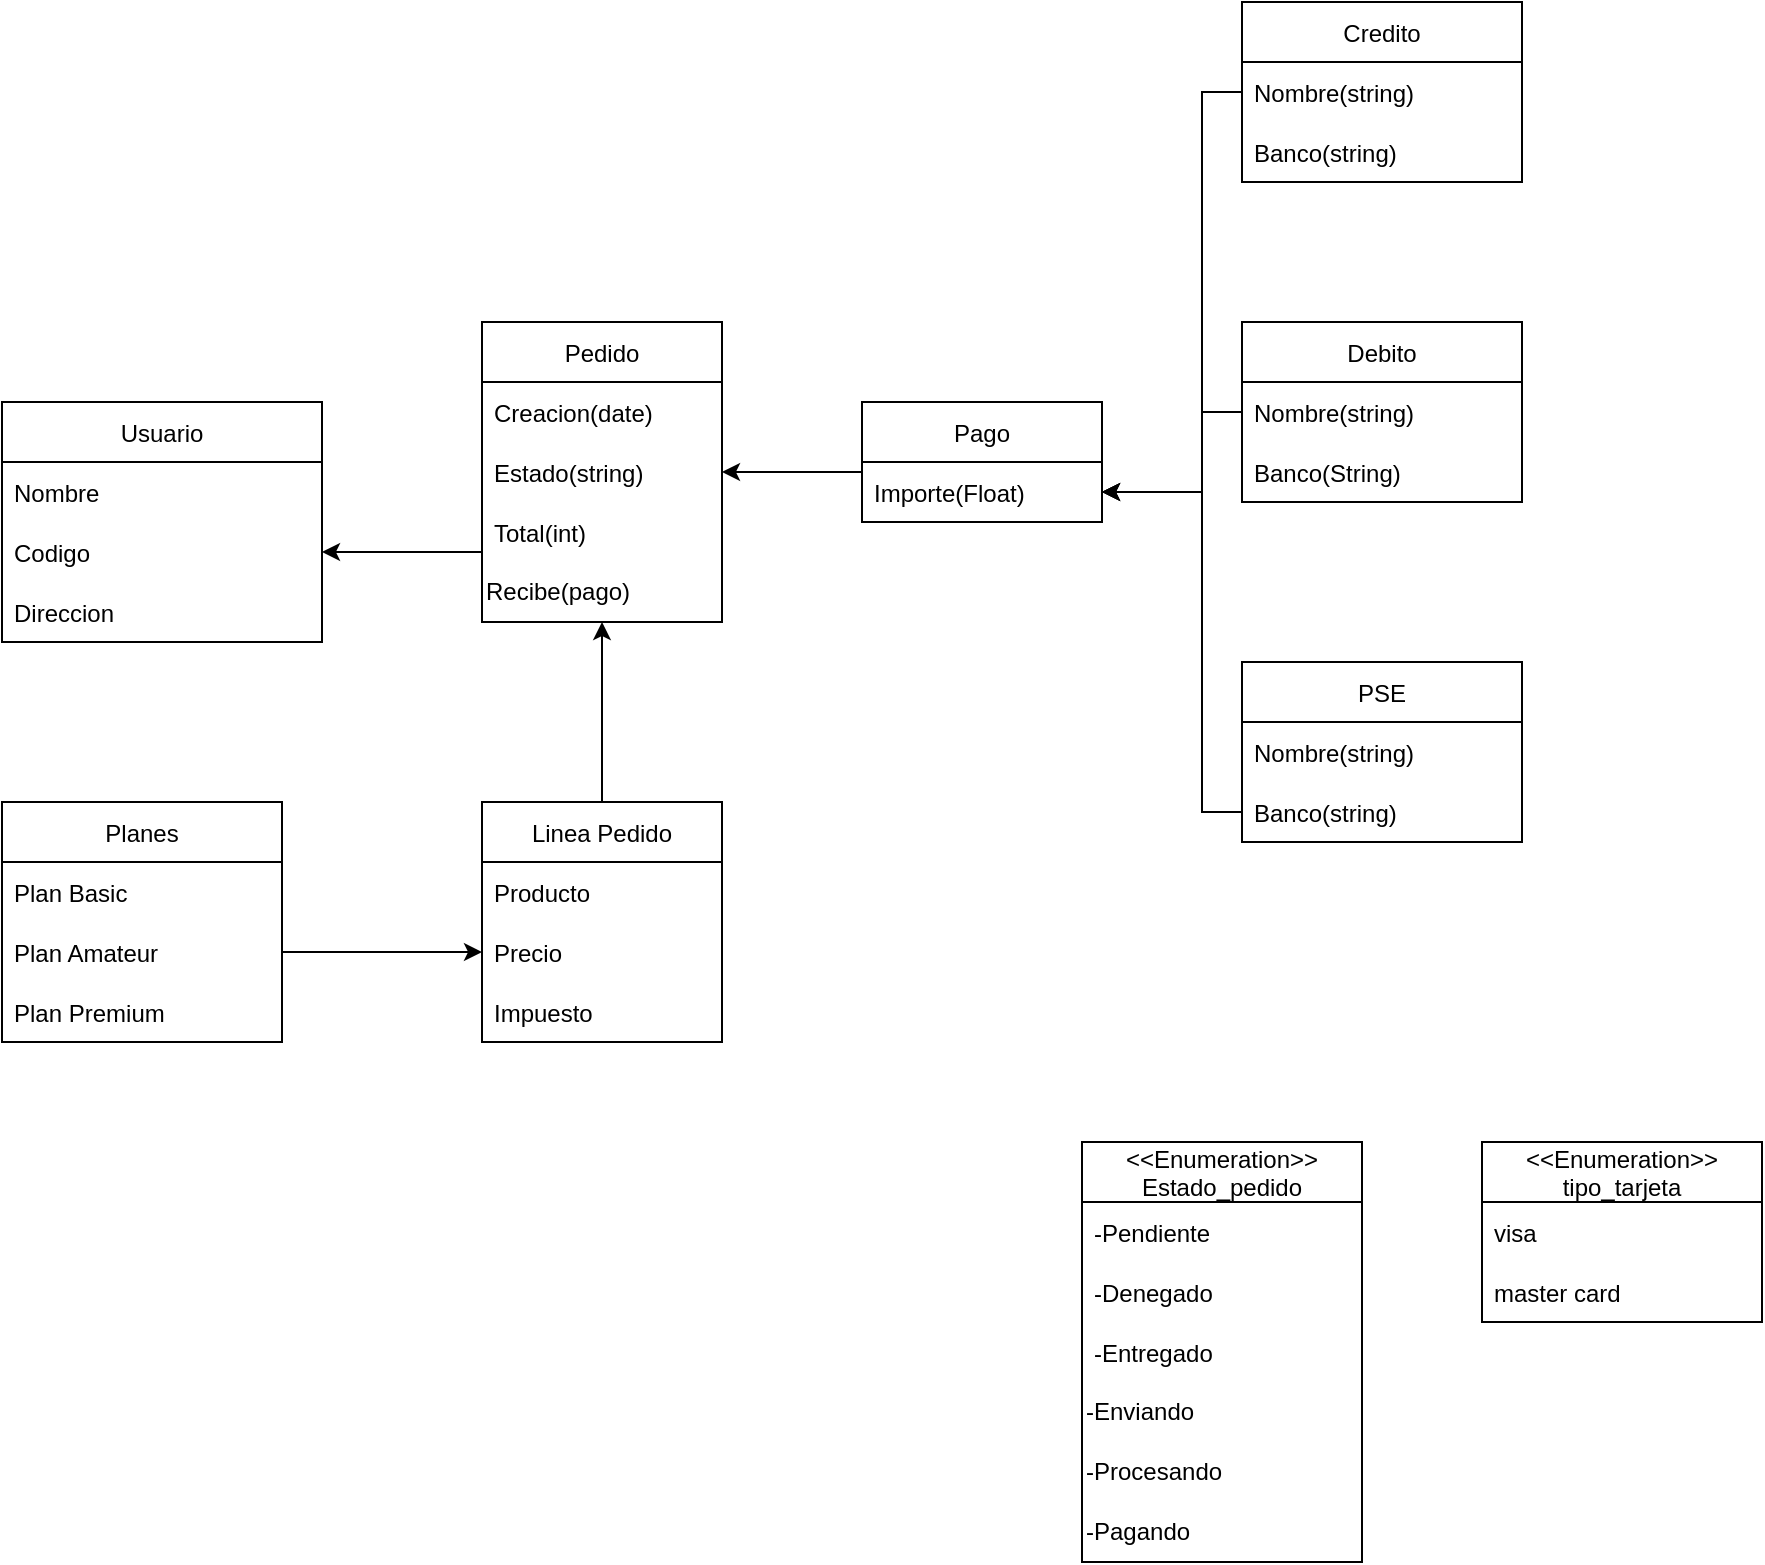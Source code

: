 <mxfile version="20.0.1" type="device" pages="10"><diagram id="_hkZi6JK2mpjBqKr_YSa" name="Diagrama de clases"><mxGraphModel dx="1422" dy="798" grid="1" gridSize="10" guides="1" tooltips="1" connect="1" arrows="1" fold="1" page="1" pageScale="1" pageWidth="1169" pageHeight="1654" math="0" shadow="0"><root><mxCell id="0"/><mxCell id="1" parent="0"/><mxCell id="N20AitbuX9zsmhZaz10D-1" value="Usuario" style="swimlane;fontStyle=0;childLayout=stackLayout;horizontal=1;startSize=30;horizontalStack=0;resizeParent=1;resizeParentMax=0;resizeLast=0;collapsible=1;marginBottom=0;" parent="1" vertex="1"><mxGeometry x="120" y="280" width="160" height="120" as="geometry"/></mxCell><mxCell id="N20AitbuX9zsmhZaz10D-2" value="Nombre" style="text;strokeColor=none;fillColor=none;align=left;verticalAlign=middle;spacingLeft=4;spacingRight=4;overflow=hidden;points=[[0,0.5],[1,0.5]];portConstraint=eastwest;rotatable=0;" parent="N20AitbuX9zsmhZaz10D-1" vertex="1"><mxGeometry y="30" width="160" height="30" as="geometry"/></mxCell><mxCell id="N20AitbuX9zsmhZaz10D-3" value="Codigo" style="text;strokeColor=none;fillColor=none;align=left;verticalAlign=middle;spacingLeft=4;spacingRight=4;overflow=hidden;points=[[0,0.5],[1,0.5]];portConstraint=eastwest;rotatable=0;" parent="N20AitbuX9zsmhZaz10D-1" vertex="1"><mxGeometry y="60" width="160" height="30" as="geometry"/></mxCell><mxCell id="N20AitbuX9zsmhZaz10D-4" value="Direccion" style="text;strokeColor=none;fillColor=none;align=left;verticalAlign=middle;spacingLeft=4;spacingRight=4;overflow=hidden;points=[[0,0.5],[1,0.5]];portConstraint=eastwest;rotatable=0;" parent="N20AitbuX9zsmhZaz10D-1" vertex="1"><mxGeometry y="90" width="160" height="30" as="geometry"/></mxCell><mxCell id="N20AitbuX9zsmhZaz10D-5" value="Planes" style="swimlane;fontStyle=0;childLayout=stackLayout;horizontal=1;startSize=30;horizontalStack=0;resizeParent=1;resizeParentMax=0;resizeLast=0;collapsible=1;marginBottom=0;" parent="1" vertex="1"><mxGeometry x="120" y="480" width="140" height="120" as="geometry"/></mxCell><mxCell id="N20AitbuX9zsmhZaz10D-6" value="Plan Basic" style="text;strokeColor=none;fillColor=none;align=left;verticalAlign=middle;spacingLeft=4;spacingRight=4;overflow=hidden;points=[[0,0.5],[1,0.5]];portConstraint=eastwest;rotatable=0;" parent="N20AitbuX9zsmhZaz10D-5" vertex="1"><mxGeometry y="30" width="140" height="30" as="geometry"/></mxCell><mxCell id="N20AitbuX9zsmhZaz10D-7" value="Plan Amateur" style="text;strokeColor=none;fillColor=none;align=left;verticalAlign=middle;spacingLeft=4;spacingRight=4;overflow=hidden;points=[[0,0.5],[1,0.5]];portConstraint=eastwest;rotatable=0;" parent="N20AitbuX9zsmhZaz10D-5" vertex="1"><mxGeometry y="60" width="140" height="30" as="geometry"/></mxCell><mxCell id="N20AitbuX9zsmhZaz10D-8" value="Plan Premium" style="text;strokeColor=none;fillColor=none;align=left;verticalAlign=middle;spacingLeft=4;spacingRight=4;overflow=hidden;points=[[0,0.5],[1,0.5]];portConstraint=eastwest;rotatable=0;" parent="N20AitbuX9zsmhZaz10D-5" vertex="1"><mxGeometry y="90" width="140" height="30" as="geometry"/></mxCell><mxCell id="N20AitbuX9zsmhZaz10D-9" style="edgeStyle=orthogonalEdgeStyle;rounded=0;orthogonalLoop=1;jettySize=auto;html=1;entryX=1;entryY=0.5;entryDx=0;entryDy=0;" parent="1" source="N20AitbuX9zsmhZaz10D-10" target="N20AitbuX9zsmhZaz10D-26" edge="1"><mxGeometry relative="1" as="geometry"><Array as="points"><mxPoint x="720" y="125"/><mxPoint x="720" y="325"/></Array></mxGeometry></mxCell><mxCell id="N20AitbuX9zsmhZaz10D-10" value="Credito" style="swimlane;fontStyle=0;childLayout=stackLayout;horizontal=1;startSize=30;horizontalStack=0;resizeParent=1;resizeParentMax=0;resizeLast=0;collapsible=1;marginBottom=0;" parent="1" vertex="1"><mxGeometry x="740" y="80" width="140" height="90" as="geometry"/></mxCell><mxCell id="N20AitbuX9zsmhZaz10D-11" value="Nombre(string)" style="text;strokeColor=none;fillColor=none;align=left;verticalAlign=middle;spacingLeft=4;spacingRight=4;overflow=hidden;points=[[0,0.5],[1,0.5]];portConstraint=eastwest;rotatable=0;" parent="N20AitbuX9zsmhZaz10D-10" vertex="1"><mxGeometry y="30" width="140" height="30" as="geometry"/></mxCell><mxCell id="N20AitbuX9zsmhZaz10D-12" value="Banco(string)" style="text;strokeColor=none;fillColor=none;align=left;verticalAlign=middle;spacingLeft=4;spacingRight=4;overflow=hidden;points=[[0,0.5],[1,0.5]];portConstraint=eastwest;rotatable=0;" parent="N20AitbuX9zsmhZaz10D-10" vertex="1"><mxGeometry y="60" width="140" height="30" as="geometry"/></mxCell><mxCell id="N20AitbuX9zsmhZaz10D-13" value="Debito" style="swimlane;fontStyle=0;childLayout=stackLayout;horizontal=1;startSize=30;horizontalStack=0;resizeParent=1;resizeParentMax=0;resizeLast=0;collapsible=1;marginBottom=0;" parent="1" vertex="1"><mxGeometry x="740" y="240" width="140" height="90" as="geometry"/></mxCell><mxCell id="N20AitbuX9zsmhZaz10D-14" value="Nombre(string)" style="text;strokeColor=none;fillColor=none;align=left;verticalAlign=middle;spacingLeft=4;spacingRight=4;overflow=hidden;points=[[0,0.5],[1,0.5]];portConstraint=eastwest;rotatable=0;" parent="N20AitbuX9zsmhZaz10D-13" vertex="1"><mxGeometry y="30" width="140" height="30" as="geometry"/></mxCell><mxCell id="N20AitbuX9zsmhZaz10D-15" value="Banco(String)" style="text;strokeColor=none;fillColor=none;align=left;verticalAlign=middle;spacingLeft=4;spacingRight=4;overflow=hidden;points=[[0,0.5],[1,0.5]];portConstraint=eastwest;rotatable=0;" parent="N20AitbuX9zsmhZaz10D-13" vertex="1"><mxGeometry y="60" width="140" height="30" as="geometry"/></mxCell><mxCell id="N20AitbuX9zsmhZaz10D-16" value="PSE" style="swimlane;fontStyle=0;childLayout=stackLayout;horizontal=1;startSize=30;horizontalStack=0;resizeParent=1;resizeParentMax=0;resizeLast=0;collapsible=1;marginBottom=0;" parent="1" vertex="1"><mxGeometry x="740" y="410" width="140" height="90" as="geometry"/></mxCell><mxCell id="N20AitbuX9zsmhZaz10D-17" value="Nombre(string)" style="text;strokeColor=none;fillColor=none;align=left;verticalAlign=middle;spacingLeft=4;spacingRight=4;overflow=hidden;points=[[0,0.5],[1,0.5]];portConstraint=eastwest;rotatable=0;" parent="N20AitbuX9zsmhZaz10D-16" vertex="1"><mxGeometry y="30" width="140" height="30" as="geometry"/></mxCell><mxCell id="N20AitbuX9zsmhZaz10D-18" value="Banco(string)" style="text;strokeColor=none;fillColor=none;align=left;verticalAlign=middle;spacingLeft=4;spacingRight=4;overflow=hidden;points=[[0,0.5],[1,0.5]];portConstraint=eastwest;rotatable=0;" parent="N20AitbuX9zsmhZaz10D-16" vertex="1"><mxGeometry y="60" width="140" height="30" as="geometry"/></mxCell><mxCell id="N20AitbuX9zsmhZaz10D-19" style="edgeStyle=orthogonalEdgeStyle;rounded=0;orthogonalLoop=1;jettySize=auto;html=1;entryX=0.5;entryY=1;entryDx=0;entryDy=0;" parent="1" source="N20AitbuX9zsmhZaz10D-20" target="N20AitbuX9zsmhZaz10D-43" edge="1"><mxGeometry relative="1" as="geometry"/></mxCell><mxCell id="N20AitbuX9zsmhZaz10D-20" value="Linea Pedido" style="swimlane;fontStyle=0;childLayout=stackLayout;horizontal=1;startSize=30;horizontalStack=0;resizeParent=1;resizeParentMax=0;resizeLast=0;collapsible=1;marginBottom=0;" parent="1" vertex="1"><mxGeometry x="360" y="480" width="120" height="120" as="geometry"/></mxCell><mxCell id="N20AitbuX9zsmhZaz10D-21" value="Producto" style="text;strokeColor=none;fillColor=none;align=left;verticalAlign=middle;spacingLeft=4;spacingRight=4;overflow=hidden;points=[[0,0.5],[1,0.5]];portConstraint=eastwest;rotatable=0;" parent="N20AitbuX9zsmhZaz10D-20" vertex="1"><mxGeometry y="30" width="120" height="30" as="geometry"/></mxCell><mxCell id="N20AitbuX9zsmhZaz10D-22" value="Precio" style="text;strokeColor=none;fillColor=none;align=left;verticalAlign=middle;spacingLeft=4;spacingRight=4;overflow=hidden;points=[[0,0.5],[1,0.5]];portConstraint=eastwest;rotatable=0;" parent="N20AitbuX9zsmhZaz10D-20" vertex="1"><mxGeometry y="60" width="120" height="30" as="geometry"/></mxCell><mxCell id="N20AitbuX9zsmhZaz10D-23" value="Impuesto" style="text;strokeColor=none;fillColor=none;align=left;verticalAlign=middle;spacingLeft=4;spacingRight=4;overflow=hidden;points=[[0,0.5],[1,0.5]];portConstraint=eastwest;rotatable=0;" parent="N20AitbuX9zsmhZaz10D-20" vertex="1"><mxGeometry y="90" width="120" height="30" as="geometry"/></mxCell><mxCell id="N20AitbuX9zsmhZaz10D-24" style="edgeStyle=orthogonalEdgeStyle;rounded=0;orthogonalLoop=1;jettySize=auto;html=1;entryX=1;entryY=0.5;entryDx=0;entryDy=0;" parent="1" source="N20AitbuX9zsmhZaz10D-25" target="N20AitbuX9zsmhZaz10D-41" edge="1"><mxGeometry relative="1" as="geometry"><Array as="points"><mxPoint x="540" y="315"/><mxPoint x="540" y="315"/></Array></mxGeometry></mxCell><mxCell id="N20AitbuX9zsmhZaz10D-25" value="Pago" style="swimlane;fontStyle=0;childLayout=stackLayout;horizontal=1;startSize=30;horizontalStack=0;resizeParent=1;resizeParentMax=0;resizeLast=0;collapsible=1;marginBottom=0;" parent="1" vertex="1"><mxGeometry x="550" y="280" width="120" height="60" as="geometry"/></mxCell><mxCell id="N20AitbuX9zsmhZaz10D-26" value="Importe(Float)" style="text;strokeColor=none;fillColor=none;align=left;verticalAlign=middle;spacingLeft=4;spacingRight=4;overflow=hidden;points=[[0,0.5],[1,0.5]];portConstraint=eastwest;rotatable=0;" parent="N20AitbuX9zsmhZaz10D-25" vertex="1"><mxGeometry y="30" width="120" height="30" as="geometry"/></mxCell><mxCell id="N20AitbuX9zsmhZaz10D-27" value="&lt;&lt;Enumeration&gt;&gt;&#10;tipo_tarjeta" style="swimlane;fontStyle=0;childLayout=stackLayout;horizontal=1;startSize=30;horizontalStack=0;resizeParent=1;resizeParentMax=0;resizeLast=0;collapsible=1;marginBottom=0;" parent="1" vertex="1"><mxGeometry x="860" y="650" width="140" height="90" as="geometry"/></mxCell><mxCell id="N20AitbuX9zsmhZaz10D-28" value="visa" style="text;strokeColor=none;fillColor=none;align=left;verticalAlign=middle;spacingLeft=4;spacingRight=4;overflow=hidden;points=[[0,0.5],[1,0.5]];portConstraint=eastwest;rotatable=0;" parent="N20AitbuX9zsmhZaz10D-27" vertex="1"><mxGeometry y="30" width="140" height="30" as="geometry"/></mxCell><mxCell id="N20AitbuX9zsmhZaz10D-29" value="master card" style="text;strokeColor=none;fillColor=none;align=left;verticalAlign=middle;spacingLeft=4;spacingRight=4;overflow=hidden;points=[[0,0.5],[1,0.5]];portConstraint=eastwest;rotatable=0;" parent="N20AitbuX9zsmhZaz10D-27" vertex="1"><mxGeometry y="60" width="140" height="30" as="geometry"/></mxCell><mxCell id="N20AitbuX9zsmhZaz10D-30" value="&lt;&lt;Enumeration&gt;&gt;&#10;Estado_pedido" style="swimlane;fontStyle=0;childLayout=stackLayout;horizontal=1;startSize=30;horizontalStack=0;resizeParent=1;resizeParentMax=0;resizeLast=0;collapsible=1;marginBottom=0;" parent="1" vertex="1"><mxGeometry x="660" y="650" width="140" height="210" as="geometry"/></mxCell><mxCell id="N20AitbuX9zsmhZaz10D-31" value="-Pendiente" style="text;strokeColor=none;fillColor=none;align=left;verticalAlign=middle;spacingLeft=4;spacingRight=4;overflow=hidden;points=[[0,0.5],[1,0.5]];portConstraint=eastwest;rotatable=0;" parent="N20AitbuX9zsmhZaz10D-30" vertex="1"><mxGeometry y="30" width="140" height="30" as="geometry"/></mxCell><mxCell id="N20AitbuX9zsmhZaz10D-32" value="-Denegado" style="text;strokeColor=none;fillColor=none;align=left;verticalAlign=middle;spacingLeft=4;spacingRight=4;overflow=hidden;points=[[0,0.5],[1,0.5]];portConstraint=eastwest;rotatable=0;" parent="N20AitbuX9zsmhZaz10D-30" vertex="1"><mxGeometry y="60" width="140" height="30" as="geometry"/></mxCell><mxCell id="N20AitbuX9zsmhZaz10D-33" value="-Entregado" style="text;strokeColor=none;fillColor=none;align=left;verticalAlign=middle;spacingLeft=4;spacingRight=4;overflow=hidden;points=[[0,0.5],[1,0.5]];portConstraint=eastwest;rotatable=0;" parent="N20AitbuX9zsmhZaz10D-30" vertex="1"><mxGeometry y="90" width="140" height="30" as="geometry"/></mxCell><mxCell id="N20AitbuX9zsmhZaz10D-34" value="-Enviando" style="text;html=1;strokeColor=none;fillColor=none;align=left;verticalAlign=middle;whiteSpace=wrap;rounded=0;" parent="N20AitbuX9zsmhZaz10D-30" vertex="1"><mxGeometry y="120" width="140" height="30" as="geometry"/></mxCell><mxCell id="N20AitbuX9zsmhZaz10D-35" value="-Procesando" style="text;html=1;strokeColor=none;fillColor=none;align=left;verticalAlign=middle;whiteSpace=wrap;rounded=0;" parent="N20AitbuX9zsmhZaz10D-30" vertex="1"><mxGeometry y="150" width="140" height="30" as="geometry"/></mxCell><mxCell id="N20AitbuX9zsmhZaz10D-36" value="-Pagando" style="text;html=1;strokeColor=none;fillColor=none;align=left;verticalAlign=middle;whiteSpace=wrap;rounded=0;" parent="N20AitbuX9zsmhZaz10D-30" vertex="1"><mxGeometry y="180" width="140" height="30" as="geometry"/></mxCell><mxCell id="N20AitbuX9zsmhZaz10D-37" style="edgeStyle=orthogonalEdgeStyle;rounded=0;orthogonalLoop=1;jettySize=auto;html=1;entryX=0;entryY=0.5;entryDx=0;entryDy=0;" parent="1" source="N20AitbuX9zsmhZaz10D-7" target="N20AitbuX9zsmhZaz10D-22" edge="1"><mxGeometry relative="1" as="geometry"/></mxCell><mxCell id="N20AitbuX9zsmhZaz10D-38" style="edgeStyle=orthogonalEdgeStyle;rounded=0;orthogonalLoop=1;jettySize=auto;html=1;entryX=1;entryY=0.5;entryDx=0;entryDy=0;" parent="1" source="N20AitbuX9zsmhZaz10D-39" target="N20AitbuX9zsmhZaz10D-3" edge="1"><mxGeometry relative="1" as="geometry"><Array as="points"><mxPoint x="340" y="355"/><mxPoint x="340" y="355"/></Array></mxGeometry></mxCell><mxCell id="N20AitbuX9zsmhZaz10D-39" value="Pedido" style="swimlane;fontStyle=0;childLayout=stackLayout;horizontal=1;startSize=30;horizontalStack=0;resizeParent=1;resizeParentMax=0;resizeLast=0;collapsible=1;marginBottom=0;" parent="1" vertex="1"><mxGeometry x="360" y="240" width="120" height="150" as="geometry"/></mxCell><mxCell id="N20AitbuX9zsmhZaz10D-40" value="Creacion(date)" style="text;strokeColor=none;fillColor=none;align=left;verticalAlign=middle;spacingLeft=4;spacingRight=4;overflow=hidden;points=[[0,0.5],[1,0.5]];portConstraint=eastwest;rotatable=0;" parent="N20AitbuX9zsmhZaz10D-39" vertex="1"><mxGeometry y="30" width="120" height="30" as="geometry"/></mxCell><mxCell id="N20AitbuX9zsmhZaz10D-41" value="Estado(string)" style="text;strokeColor=none;fillColor=none;align=left;verticalAlign=middle;spacingLeft=4;spacingRight=4;overflow=hidden;points=[[0,0.5],[1,0.5]];portConstraint=eastwest;rotatable=0;" parent="N20AitbuX9zsmhZaz10D-39" vertex="1"><mxGeometry y="60" width="120" height="30" as="geometry"/></mxCell><mxCell id="N20AitbuX9zsmhZaz10D-42" value="Total(int)" style="text;strokeColor=none;fillColor=none;align=left;verticalAlign=middle;spacingLeft=4;spacingRight=4;overflow=hidden;points=[[0,0.5],[1,0.5]];portConstraint=eastwest;rotatable=0;" parent="N20AitbuX9zsmhZaz10D-39" vertex="1"><mxGeometry y="90" width="120" height="30" as="geometry"/></mxCell><mxCell id="N20AitbuX9zsmhZaz10D-43" value="Recibe(pago)" style="text;html=1;strokeColor=none;fillColor=none;align=left;verticalAlign=middle;whiteSpace=wrap;rounded=0;" parent="N20AitbuX9zsmhZaz10D-39" vertex="1"><mxGeometry y="120" width="120" height="30" as="geometry"/></mxCell><mxCell id="N20AitbuX9zsmhZaz10D-44" style="edgeStyle=orthogonalEdgeStyle;rounded=0;orthogonalLoop=1;jettySize=auto;html=1;entryX=1;entryY=0.5;entryDx=0;entryDy=0;" parent="1" source="N20AitbuX9zsmhZaz10D-14" target="N20AitbuX9zsmhZaz10D-26" edge="1"><mxGeometry relative="1" as="geometry"><Array as="points"><mxPoint x="720" y="285"/><mxPoint x="720" y="325"/></Array></mxGeometry></mxCell><mxCell id="N20AitbuX9zsmhZaz10D-45" style="edgeStyle=orthogonalEdgeStyle;rounded=0;orthogonalLoop=1;jettySize=auto;html=1;entryX=1;entryY=0.5;entryDx=0;entryDy=0;" parent="1" source="N20AitbuX9zsmhZaz10D-18" target="N20AitbuX9zsmhZaz10D-26" edge="1"><mxGeometry relative="1" as="geometry"><Array as="points"><mxPoint x="720" y="485"/><mxPoint x="720" y="325"/></Array></mxGeometry></mxCell></root></mxGraphModel></diagram><diagram id="dnFMep6oMqX47OzoJJHv" name="Diagrama Despliegue"><mxGraphModel dx="1422" dy="798" grid="1" gridSize="10" guides="1" tooltips="1" connect="1" arrows="1" fold="1" page="1" pageScale="1" pageWidth="1169" pageHeight="1654" math="0" shadow="0"><root><mxCell id="0"/><mxCell id="1" parent="0"/><mxCell id="Bnvhsu0qOIVbwbj87Zdb-3" value="Usuario" style="verticalAlign=top;align=left;spacingTop=8;spacingLeft=2;spacingRight=12;shape=cube;size=10;direction=south;fontStyle=4;html=1;" parent="1" vertex="1"><mxGeometry x="125" y="480" width="180" height="120" as="geometry"/></mxCell><mxCell id="Bnvhsu0qOIVbwbj87Zdb-4" value="Plataforma" style="verticalAlign=top;align=left;spacingTop=8;spacingLeft=2;spacingRight=12;shape=cube;size=10;direction=south;fontStyle=4;html=1;" parent="1" vertex="1"><mxGeometry x="865" y="480" width="180" height="120" as="geometry"/></mxCell><mxCell id="Bnvhsu0qOIVbwbj87Zdb-5" value="Suscripción" style="verticalAlign=top;align=left;spacingTop=8;spacingLeft=2;spacingRight=12;shape=cube;size=10;direction=south;fontStyle=4;html=1;" parent="1" vertex="1"><mxGeometry x="345" y="680" width="530" height="240" as="geometry"/></mxCell><mxCell id="Bnvhsu0qOIVbwbj87Zdb-6" value="Pedido" style="shape=module;align=left;spacingLeft=20;align=center;verticalAlign=top;" parent="1" vertex="1"><mxGeometry x="385" y="760" width="100" height="50" as="geometry"/></mxCell><mxCell id="Bnvhsu0qOIVbwbj87Zdb-7" value="Linea Pedido" style="shape=module;align=left;spacingLeft=20;align=center;verticalAlign=top;" parent="1" vertex="1"><mxGeometry x="385" y="830" width="100" height="50" as="geometry"/></mxCell><mxCell id="Bnvhsu0qOIVbwbj87Zdb-8" value="Plan" style="shape=module;align=left;spacingLeft=20;align=center;verticalAlign=top;" parent="1" vertex="1"><mxGeometry x="705" y="830" width="100" height="50" as="geometry"/></mxCell><mxCell id="Bnvhsu0qOIVbwbj87Zdb-9" value="Credito" style="shape=module;align=left;spacingLeft=20;align=center;verticalAlign=top;" parent="1" vertex="1"><mxGeometry x="545" y="759" width="100" height="50" as="geometry"/></mxCell><mxCell id="Bnvhsu0qOIVbwbj87Zdb-10" value="Debito" style="shape=module;align=left;spacingLeft=20;align=center;verticalAlign=top;" parent="1" vertex="1"><mxGeometry x="545" y="840" width="100" height="50" as="geometry"/></mxCell><mxCell id="Bnvhsu0qOIVbwbj87Zdb-11" value="PSE" style="shape=module;align=left;spacingLeft=20;align=center;verticalAlign=top;" parent="1" vertex="1"><mxGeometry x="705" y="759" width="100" height="50" as="geometry"/></mxCell><mxCell id="Bnvhsu0qOIVbwbj87Zdb-12" value="Conexion" style="endArrow=block;endSize=16;endFill=0;html=1;rounded=0;entryX=0;entryY=0;entryDx=10;entryDy=530;entryPerimeter=0;exitX=0;exitY=0;exitDx=115;exitDy=5;exitPerimeter=0;" parent="1" source="Bnvhsu0qOIVbwbj87Zdb-3" target="Bnvhsu0qOIVbwbj87Zdb-5" edge="1"><mxGeometry x="-0.011" y="3" width="160" relative="1" as="geometry"><mxPoint x="275" y="600" as="sourcePoint"/><mxPoint x="435" y="600" as="targetPoint"/><mxPoint x="1" as="offset"/></mxGeometry></mxCell><mxCell id="Bnvhsu0qOIVbwbj87Zdb-13" value="Conexion" style="endArrow=block;endSize=16;endFill=0;html=1;rounded=0;entryX=0;entryY=0;entryDx=0;entryDy=0;entryPerimeter=0;exitX=0;exitY=0;exitDx=120;exitDy=95;exitPerimeter=0;" parent="1" source="Bnvhsu0qOIVbwbj87Zdb-4" target="Bnvhsu0qOIVbwbj87Zdb-5" edge="1"><mxGeometry x="-0.011" y="3" width="160" relative="1" as="geometry"><mxPoint x="1065" y="640" as="sourcePoint"/><mxPoint x="1130" y="735" as="targetPoint"/><mxPoint x="1" as="offset"/></mxGeometry></mxCell></root></mxGraphModel></diagram><diagram id="7oAxx-1ocqYYQBrdSnZ3" name="Diagrama Objetos"><mxGraphModel dx="1422" dy="798" grid="1" gridSize="10" guides="1" tooltips="1" connect="1" arrows="1" fold="1" page="1" pageScale="1" pageWidth="1169" pageHeight="1654" math="0" shadow="0"><root><mxCell id="0"/><mxCell id="1" parent="0"/><mxCell id="yNSyIy_ShfeRhUNwkqht-1" value="&lt;p style=&quot;margin:0px;margin-top:4px;text-align:center;&quot;&gt;&lt;br&gt;&lt;b&gt;Susana: Cliente&lt;/b&gt;&lt;/p&gt;" style="verticalAlign=top;align=left;overflow=fill;fontSize=12;fontFamily=Helvetica;html=1;strokeWidth=1;" parent="1" vertex="1"><mxGeometry x="280" y="520" width="160" height="80" as="geometry"/></mxCell><mxCell id="yNSyIy_ShfeRhUNwkqht-2" value="&lt;p style=&quot;margin:0px;margin-top:4px;text-align:center;&quot;&gt;Aplicacion:Servicio&lt;/p&gt;" style="verticalAlign=top;align=left;overflow=fill;fontSize=12;fontFamily=Helvetica;html=1;strokeWidth=1;" parent="1" vertex="1"><mxGeometry x="600" y="280" width="160" height="80" as="geometry"/></mxCell><mxCell id="yNSyIy_ShfeRhUNwkqht-6" value="&lt;p style=&quot;margin:0px;margin-top:4px;text-align:center;&quot;&gt;Pago:Servicio&lt;/p&gt;" style="verticalAlign=top;align=left;overflow=fill;fontSize=12;fontFamily=Helvetica;html=1;strokeWidth=1;" parent="1" vertex="1"><mxGeometry x="600" y="760" width="160" height="80" as="geometry"/></mxCell><mxCell id="yNSyIy_ShfeRhUNwkqht-9" value="&lt;p style=&quot;margin:0px;margin-top:4px;text-align:center;&quot;&gt;Planes:Producto&lt;/p&gt;" style="verticalAlign=top;align=left;overflow=fill;fontSize=12;fontFamily=Helvetica;html=1;strokeWidth=1;" parent="1" vertex="1"><mxGeometry x="600" y="520" width="160" height="80" as="geometry"/></mxCell><mxCell id="yNSyIy_ShfeRhUNwkqht-10" value="" style="endArrow=none;html=1;rounded=0;exitX=1;exitY=0;exitDx=0;exitDy=0;entryX=0;entryY=1;entryDx=0;entryDy=0;" parent="1" source="yNSyIy_ShfeRhUNwkqht-1" target="yNSyIy_ShfeRhUNwkqht-2" edge="1"><mxGeometry width="50" height="50" relative="1" as="geometry"><mxPoint x="510" y="310" as="sourcePoint"/><mxPoint x="560" y="260" as="targetPoint"/></mxGeometry></mxCell><mxCell id="yNSyIy_ShfeRhUNwkqht-11" value="Cliente" style="edgeLabel;html=1;align=center;verticalAlign=middle;resizable=0;points=[];" parent="yNSyIy_ShfeRhUNwkqht-10" vertex="1" connectable="0"><mxGeometry x="0.238" y="-1" relative="1" as="geometry"><mxPoint as="offset"/></mxGeometry></mxCell><mxCell id="yNSyIy_ShfeRhUNwkqht-26" value="" style="endArrow=none;html=1;rounded=0;exitX=1;exitY=0.5;exitDx=0;exitDy=0;entryX=0;entryY=0.5;entryDx=0;entryDy=0;" parent="1" source="yNSyIy_ShfeRhUNwkqht-1" target="yNSyIy_ShfeRhUNwkqht-9" edge="1"><mxGeometry width="50" height="50" relative="1" as="geometry"><mxPoint x="450" y="530" as="sourcePoint"/><mxPoint x="610" y="370" as="targetPoint"/></mxGeometry></mxCell><mxCell id="yNSyIy_ShfeRhUNwkqht-27" value="Consumidor" style="edgeLabel;html=1;align=center;verticalAlign=middle;resizable=0;points=[];" parent="yNSyIy_ShfeRhUNwkqht-26" vertex="1" connectable="0"><mxGeometry x="0.238" y="-1" relative="1" as="geometry"><mxPoint as="offset"/></mxGeometry></mxCell><mxCell id="yNSyIy_ShfeRhUNwkqht-28" value="" style="endArrow=none;html=1;rounded=0;exitX=1;exitY=1;exitDx=0;exitDy=0;entryX=0;entryY=0;entryDx=0;entryDy=0;" parent="1" source="yNSyIy_ShfeRhUNwkqht-1" target="yNSyIy_ShfeRhUNwkqht-6" edge="1"><mxGeometry width="50" height="50" relative="1" as="geometry"><mxPoint x="460" y="540" as="sourcePoint"/><mxPoint x="620" y="380" as="targetPoint"/></mxGeometry></mxCell><mxCell id="yNSyIy_ShfeRhUNwkqht-29" value="Poseedor" style="edgeLabel;html=1;align=center;verticalAlign=middle;resizable=0;points=[];" parent="yNSyIy_ShfeRhUNwkqht-28" vertex="1" connectable="0"><mxGeometry x="0.238" y="-1" relative="1" as="geometry"><mxPoint as="offset"/></mxGeometry></mxCell></root></mxGraphModel></diagram><diagram id="jt-XNpYKaOuVJIZAja1n" name="Diagrama Componentes"><mxGraphModel dx="1422" dy="798" grid="1" gridSize="10" guides="1" tooltips="1" connect="1" arrows="1" fold="1" page="1" pageScale="1" pageWidth="1169" pageHeight="1654" math="0" shadow="0"><root><mxCell id="0"/><mxCell id="1" parent="0"/><mxCell id="1YKGYm_kxsyhx5F9LufU-1" value="&lt;span style=&quot;background-color: initial; text-align: left;&quot;&gt;«Component»&lt;br&gt;&lt;/span&gt;&lt;span style=&quot;background-color: initial; text-align: left;&quot;&gt;&lt;b&gt;Suscripcion&lt;/b&gt;&lt;br&gt;&lt;/span&gt;" style="html=1;dropTarget=0;strokeWidth=1;align=center;" parent="1" vertex="1"><mxGeometry x="480" y="280" width="440" height="80" as="geometry"/></mxCell><mxCell id="1YKGYm_kxsyhx5F9LufU-2" value="" style="shape=module;jettyWidth=8;jettyHeight=4;strokeWidth=1;" parent="1YKGYm_kxsyhx5F9LufU-1" vertex="1"><mxGeometry x="1" width="20" height="20" relative="1" as="geometry"><mxPoint x="-27" y="7" as="offset"/></mxGeometry></mxCell><mxCell id="1YKGYm_kxsyhx5F9LufU-3" value="&lt;p style=&quot;margin:0px;margin-top:4px;text-align:center;&quot;&gt;&lt;br&gt;&lt;b&gt;Susana: Cliente&lt;/b&gt;&lt;/p&gt;" style="verticalAlign=top;align=left;overflow=fill;fontSize=12;fontFamily=Helvetica;html=1;strokeWidth=1;" parent="1" vertex="1"><mxGeometry x="40" y="280" width="160" height="80" as="geometry"/></mxCell><mxCell id="1YKGYm_kxsyhx5F9LufU-4" value="" style="swimlane;startSize=0;strokeWidth=1;" parent="1" vertex="1"><mxGeometry x="480" y="360" width="440" height="280" as="geometry"/></mxCell><mxCell id="1YKGYm_kxsyhx5F9LufU-5" value="&lt;p style=&quot;margin:0px;margin-top:4px;text-align:center;&quot;&gt;IDASITR: Aplicacion&lt;/p&gt;" style="verticalAlign=top;align=left;overflow=fill;fontSize=12;fontFamily=Helvetica;html=1;strokeWidth=1;" parent="1YKGYm_kxsyhx5F9LufU-4" vertex="1"><mxGeometry x="40" y="40" width="160" height="80" as="geometry"/></mxCell><mxCell id="1YKGYm_kxsyhx5F9LufU-6" value="&lt;p style=&quot;margin:0px;margin-top:4px;text-align:center;&quot;&gt;Pagos:Servicio&lt;/p&gt;" style="verticalAlign=top;align=left;overflow=fill;fontSize=12;fontFamily=Helvetica;html=1;strokeWidth=1;" parent="1YKGYm_kxsyhx5F9LufU-4" vertex="1"><mxGeometry x="140" y="160" width="160" height="80" as="geometry"/></mxCell><mxCell id="1YKGYm_kxsyhx5F9LufU-8" value="&lt;p style=&quot;margin:0px;margin-top:4px;text-align:center;&quot;&gt;Planes:Productos&lt;/p&gt;" style="verticalAlign=top;align=left;overflow=fill;fontSize=12;fontFamily=Helvetica;html=1;strokeWidth=1;" parent="1YKGYm_kxsyhx5F9LufU-4" vertex="1"><mxGeometry x="240" y="40" width="160" height="80" as="geometry"/></mxCell><mxCell id="1YKGYm_kxsyhx5F9LufU-11" value="" style="rounded=0;orthogonalLoop=1;jettySize=auto;html=1;endArrow=none;endFill=0;sketch=0;sourcePerimeterSpacing=0;targetPerimeterSpacing=0;exitX=1;exitY=0.5;exitDx=0;exitDy=0;" parent="1" source="1YKGYm_kxsyhx5F9LufU-3" target="1YKGYm_kxsyhx5F9LufU-13" edge="1"><mxGeometry relative="1" as="geometry"><mxPoint x="240" y="320" as="sourcePoint"/></mxGeometry></mxCell><mxCell id="1YKGYm_kxsyhx5F9LufU-12" value="" style="rounded=0;orthogonalLoop=1;jettySize=auto;html=1;endArrow=halfCircle;endFill=0;endSize=6;strokeWidth=1;sketch=0;" parent="1" target="1YKGYm_kxsyhx5F9LufU-13" edge="1"><mxGeometry relative="1" as="geometry"><mxPoint x="280" y="320" as="sourcePoint"/><mxPoint x="280" y="320" as="targetPoint"/></mxGeometry></mxCell><mxCell id="1YKGYm_kxsyhx5F9LufU-13" value="" style="ellipse;whiteSpace=wrap;html=1;align=center;aspect=fixed;resizable=0;points=[];outlineConnect=0;sketch=0;strokeWidth=1;" parent="1" vertex="1"><mxGeometry x="230" y="315" width="10" height="10" as="geometry"/></mxCell><mxCell id="1YKGYm_kxsyhx5F9LufU-14" value="«Interface»&lt;br&gt;&lt;b&gt;Ordenar&lt;/b&gt;" style="html=1;dropTarget=0;strokeWidth=1;" parent="1" vertex="1"><mxGeometry x="280" y="280" width="160" height="80" as="geometry"/></mxCell><mxCell id="1YKGYm_kxsyhx5F9LufU-15" value="" style="shape=module;jettyWidth=8;jettyHeight=4;strokeWidth=1;" parent="1YKGYm_kxsyhx5F9LufU-14" vertex="1"><mxGeometry x="1" width="20" height="20" relative="1" as="geometry"><mxPoint x="-30" y="10" as="offset"/></mxGeometry></mxCell><mxCell id="1YKGYm_kxsyhx5F9LufU-16" value="" style="endArrow=block;dashed=1;endFill=0;endSize=12;html=1;rounded=0;entryX=1;entryY=0.5;entryDx=0;entryDy=0;exitX=0;exitY=0.5;exitDx=0;exitDy=0;" parent="1" source="1YKGYm_kxsyhx5F9LufU-1" target="1YKGYm_kxsyhx5F9LufU-14" edge="1"><mxGeometry width="160" relative="1" as="geometry"><mxPoint x="300" y="460" as="sourcePoint"/><mxPoint x="460" y="460" as="targetPoint"/></mxGeometry></mxCell></root></mxGraphModel></diagram><diagram id="AB_pBjVcy26R2KJ4W6mr" name="Diagrama Paquetes"><mxGraphModel dx="1422" dy="798" grid="1" gridSize="10" guides="1" tooltips="1" connect="1" arrows="1" fold="1" page="1" pageScale="1" pageWidth="1169" pageHeight="1654" math="0" shadow="0"><root><mxCell id="0"/><mxCell id="1" parent="0"/><mxCell id="oBo4pSPpOB-aVNYm_sF_-1" value="Aplicacion" style="shape=folder;fontStyle=1;spacingTop=10;tabWidth=40;tabHeight=14;tabPosition=left;html=1;strokeWidth=1;" parent="1" vertex="1"><mxGeometry x="160" y="160" width="80" height="80" as="geometry"/></mxCell><mxCell id="oBo4pSPpOB-aVNYm_sF_-2" value="Acces" style="endArrow=open;endSize=12;dashed=1;html=1;rounded=0;exitX=1;exitY=0.5;exitDx=0;exitDy=0;exitPerimeter=0;entryX=0;entryY=0.233;entryDx=0;entryDy=0;entryPerimeter=0;" parent="1" source="oBo4pSPpOB-aVNYm_sF_-1" target="oBo4pSPpOB-aVNYm_sF_-3" edge="1"><mxGeometry x="0.077" width="160" relative="1" as="geometry"><mxPoint x="200" y="200" as="sourcePoint"/><mxPoint x="330" y="200" as="targetPoint"/><mxPoint as="offset"/></mxGeometry></mxCell><mxCell id="oBo4pSPpOB-aVNYm_sF_-3" value="" style="shape=folder;fontStyle=1;spacingTop=10;tabWidth=40;tabHeight=14;tabPosition=left;html=1;strokeWidth=1;" parent="1" vertex="1"><mxGeometry x="360" y="110" width="440" height="390" as="geometry"/></mxCell><mxCell id="oBo4pSPpOB-aVNYm_sF_-4" value="Suscripcion" style="text;html=1;align=center;verticalAlign=middle;resizable=0;points=[];autosize=1;strokeColor=none;fillColor=none;" parent="1" vertex="1"><mxGeometry x="560" y="130" width="70" height="20" as="geometry"/></mxCell><mxCell id="oBo4pSPpOB-aVNYm_sF_-6" value="&lt;p style=&quot;margin:0px;margin-top:4px;text-align:center;&quot;&gt;&lt;b&gt;Suscripciones&lt;/b&gt;&lt;/p&gt;&lt;hr size=&quot;1&quot;&gt;&lt;p style=&quot;margin:0px;margin-left:4px;&quot;&gt;- Nombre: String&lt;br&gt;- Edad: Int&lt;/p&gt;&lt;hr size=&quot;1&quot;&gt;&lt;p style=&quot;margin:0px;margin-left:4px;&quot;&gt;+ Promocion()&lt;/p&gt;&lt;p style=&quot;margin:0px;margin-left:4px;&quot;&gt;+ Financiacion()&lt;/p&gt;&lt;p style=&quot;margin:0px;margin-left:4px;&quot;&gt;+Buscar Director()&lt;/p&gt;&lt;p style=&quot;margin:0px;margin-left:4px;&quot;&gt;&lt;br&gt;&lt;/p&gt;" style="verticalAlign=top;align=left;overflow=fill;fontSize=12;fontFamily=Helvetica;html=1;strokeWidth=1;" parent="1" vertex="1"><mxGeometry x="370" y="170" width="190" height="120" as="geometry"/></mxCell><mxCell id="oBo4pSPpOB-aVNYm_sF_-9" value="" style="endArrow=none;html=1;rounded=0;exitX=1;exitY=0.5;exitDx=0;exitDy=0;entryX=0;entryY=0.5;entryDx=0;entryDy=0;" parent="1" edge="1"><mxGeometry width="50" height="50" relative="1" as="geometry"><mxPoint x="560" y="215" as="sourcePoint"/><mxPoint x="600" y="215" as="targetPoint"/></mxGeometry></mxCell><mxCell id="oBo4pSPpOB-aVNYm_sF_-12" value="&lt;p style=&quot;margin:0px;margin-top:4px;text-align:center;&quot;&gt;&lt;b&gt;Planes&lt;/b&gt;&lt;/p&gt;&lt;hr size=&quot;1&quot;&gt;&lt;p style=&quot;margin:0px;margin-left:4px;&quot;&gt;- Nombre: String&lt;br&gt;- Descripcion: Int&lt;/p&gt;&lt;hr size=&quot;1&quot;&gt;&lt;p style=&quot;margin:0px;margin-left:4px;&quot;&gt;+Tipo Plan()&lt;/p&gt;&lt;p style=&quot;margin:0px;margin-left:4px;&quot;&gt;&lt;br&gt;&lt;/p&gt;" style="verticalAlign=top;align=left;overflow=fill;fontSize=12;fontFamily=Helvetica;html=1;strokeWidth=1;" parent="1" vertex="1"><mxGeometry x="370" y="330" width="190" height="140" as="geometry"/></mxCell><mxCell id="oBo4pSPpOB-aVNYm_sF_-13" value="" style="endArrow=none;html=1;rounded=0;entryX=0.5;entryY=1;entryDx=0;entryDy=0;exitX=0.5;exitY=0;exitDx=0;exitDy=0;" parent="1" source="oBo4pSPpOB-aVNYm_sF_-12" target="oBo4pSPpOB-aVNYm_sF_-6" edge="1"><mxGeometry width="50" height="50" relative="1" as="geometry"><mxPoint x="650" y="540" as="sourcePoint"/><mxPoint x="700" y="490" as="targetPoint"/></mxGeometry></mxCell><mxCell id="oBo4pSPpOB-aVNYm_sF_-14" value="" style="shape=folder;fontStyle=1;spacingTop=10;tabWidth=40;tabHeight=14;tabPosition=left;html=1;strokeWidth=1;" parent="1" vertex="1"><mxGeometry x="360" y="727" width="440" height="200" as="geometry"/></mxCell><mxCell id="oBo4pSPpOB-aVNYm_sF_-15" value="Activado" style="text;html=1;align=center;verticalAlign=middle;resizable=0;points=[];autosize=1;strokeColor=none;fillColor=none;" parent="1" vertex="1"><mxGeometry x="570" y="757" width="60" height="20" as="geometry"/></mxCell><mxCell id="oBo4pSPpOB-aVNYm_sF_-16" value="&lt;p style=&quot;margin:0px;margin-top:4px;text-align:center;&quot;&gt;&lt;b&gt;Usuario&lt;/b&gt;&lt;/p&gt;&lt;hr size=&quot;1&quot;&gt;&lt;p style=&quot;margin:0px;margin-left:4px;&quot;&gt;- Nombre: String&lt;br&gt;- Clave: Int&lt;/p&gt;&lt;p style=&quot;margin:0px;margin-left:4px;&quot;&gt;-Correo:&lt;/p&gt;&lt;hr size=&quot;1&quot;&gt;&lt;p style=&quot;margin:0px;margin-left:4px;&quot;&gt;+Suscribirse&lt;/p&gt;&lt;p style=&quot;margin:0px;margin-left:4px;&quot;&gt;&lt;br&gt;&lt;/p&gt;" style="verticalAlign=top;align=left;overflow=fill;fontSize=12;fontFamily=Helvetica;html=1;strokeWidth=1;" parent="1" vertex="1"><mxGeometry x="375" y="797" width="190" height="103" as="geometry"/></mxCell><mxCell id="oBo4pSPpOB-aVNYm_sF_-18" value="" style="endArrow=none;html=1;rounded=0;exitX=1;exitY=0.5;exitDx=0;exitDy=0;entryX=0;entryY=0.5;entryDx=0;entryDy=0;" parent="1" source="oBo4pSPpOB-aVNYm_sF_-16" target="JH4t2CUFlzsmG03atNZR-1" edge="1"><mxGeometry width="50" height="50" relative="1" as="geometry"><mxPoint x="605" y="917" as="sourcePoint"/><mxPoint x="610" y="856.75" as="targetPoint"/></mxGeometry></mxCell><mxCell id="oBo4pSPpOB-aVNYm_sF_-19" value="merge" style="html=1;verticalAlign=bottom;endArrow=open;dashed=1;endSize=8;rounded=0;exitX=0.539;exitY=0.997;exitDx=0;exitDy=0;exitPerimeter=0;entryX=0;entryY=0;entryDx=240;entryDy=14;entryPerimeter=0;" parent="1" source="oBo4pSPpOB-aVNYm_sF_-3" target="oBo4pSPpOB-aVNYm_sF_-14" edge="1"><mxGeometry relative="1" as="geometry"><mxPoint x="599.8" y="638.94" as="sourcePoint"/><mxPoint x="360" y="694" as="targetPoint"/></mxGeometry></mxCell><mxCell id="JH4t2CUFlzsmG03atNZR-1" value="&lt;p style=&quot;margin:0px;margin-top:4px;text-align:center;&quot;&gt;&lt;b&gt;Suscripcion&lt;/b&gt;&lt;/p&gt;&lt;hr size=&quot;1&quot;&gt;&lt;p style=&quot;margin:0px;margin-left:4px;&quot;&gt;- Nombre: String&lt;br&gt;- Descripcion: Int&lt;/p&gt;&lt;hr size=&quot;1&quot;&gt;&lt;p style=&quot;margin:0px;margin-left:4px;&quot;&gt;+ Tipo_plan()&lt;/p&gt;" style="verticalAlign=top;align=left;overflow=fill;fontSize=12;fontFamily=Helvetica;html=1;strokeWidth=1;" parent="1" vertex="1"><mxGeometry x="590" y="793.5" width="190" height="110" as="geometry"/></mxCell><mxCell id="cTPZR57CWSATrPIHyNfC-4" value="&lt;p style=&quot;margin:0px;margin-top:4px;text-align:center;&quot;&gt;&lt;b&gt;Metodo de Pago&lt;/b&gt;&lt;/p&gt;&lt;hr size=&quot;1&quot;&gt;&lt;p style=&quot;margin:0px;margin-left:4px;&quot;&gt;- Tipo: Select&lt;br&gt;&lt;/p&gt;&lt;hr size=&quot;1&quot;&gt;&lt;p style=&quot;margin:0px;margin-left:4px;&quot;&gt;+Banco()&lt;/p&gt;&lt;p style=&quot;margin:0px;margin-left:4px;&quot;&gt;+PSE()&lt;/p&gt;&lt;p style=&quot;margin:0px;margin-left:4px;&quot;&gt;+Credito()&lt;/p&gt;&lt;p style=&quot;margin:0px;margin-left:4px;&quot;&gt;+Debito()&lt;/p&gt;&lt;p style=&quot;margin:0px;margin-left:4px;&quot;&gt;&lt;br&gt;&lt;/p&gt;" style="verticalAlign=top;align=left;overflow=fill;fontSize=12;fontFamily=Helvetica;html=1;strokeWidth=1;" parent="1" vertex="1"><mxGeometry x="590" y="170" width="190" height="120" as="geometry"/></mxCell></root></mxGraphModel></diagram><diagram id="2v06Sw30uVZFf9nSNGIa" name="Diagrama Actividad"><mxGraphModel dx="1422" dy="798" grid="1" gridSize="10" guides="1" tooltips="1" connect="1" arrows="1" fold="1" page="1" pageScale="1" pageWidth="1169" pageHeight="1654" math="0" shadow="0"><root><mxCell id="0"/><mxCell id="1" parent="0"/><mxCell id="oybUBRMoTuFdVRqBkBPj-1" value="" style="ellipse;html=1;shape=startState;fillColor=#000000;strokeColor=#ff0000;" vertex="1" parent="1"><mxGeometry x="560" y="40" width="80" height="80" as="geometry"/></mxCell><mxCell id="oybUBRMoTuFdVRqBkBPj-2" style="edgeStyle=orthogonalEdgeStyle;rounded=0;orthogonalLoop=1;jettySize=auto;html=1;entryX=0.5;entryY=0;entryDx=0;entryDy=0;" edge="1" parent="1" target="oybUBRMoTuFdVRqBkBPj-3"><mxGeometry relative="1" as="geometry"><mxPoint x="600" y="120" as="sourcePoint"/></mxGeometry></mxCell><mxCell id="oybUBRMoTuFdVRqBkBPj-3" value="Cliente" style="html=1;" vertex="1" parent="1"><mxGeometry x="560" y="160" width="80" height="80" as="geometry"/></mxCell><mxCell id="oybUBRMoTuFdVRqBkBPj-4" style="edgeStyle=orthogonalEdgeStyle;rounded=0;orthogonalLoop=1;jettySize=auto;html=1;entryX=0.5;entryY=0;entryDx=0;entryDy=0;" edge="1" parent="1" source="oybUBRMoTuFdVRqBkBPj-5" target="oybUBRMoTuFdVRqBkBPj-7"><mxGeometry relative="1" as="geometry"/></mxCell><mxCell id="oybUBRMoTuFdVRqBkBPj-5" value="Usuario" style="html=1;" vertex="1" parent="1"><mxGeometry x="560" y="160" width="80" height="80" as="geometry"/></mxCell><mxCell id="oybUBRMoTuFdVRqBkBPj-6" style="edgeStyle=orthogonalEdgeStyle;rounded=0;orthogonalLoop=1;jettySize=auto;html=1;" edge="1" parent="1" source="oybUBRMoTuFdVRqBkBPj-7"><mxGeometry relative="1" as="geometry"><mxPoint x="600" y="400" as="targetPoint"/></mxGeometry></mxCell><mxCell id="oybUBRMoTuFdVRqBkBPj-7" value="Entra aplicativo" style="html=1;" vertex="1" parent="1"><mxGeometry x="560" y="280" width="80" height="80" as="geometry"/></mxCell><mxCell id="oybUBRMoTuFdVRqBkBPj-8" style="edgeStyle=orthogonalEdgeStyle;rounded=0;orthogonalLoop=1;jettySize=auto;html=1;" edge="1" parent="1" source="oybUBRMoTuFdVRqBkBPj-9"><mxGeometry relative="1" as="geometry"><mxPoint x="600" y="540" as="targetPoint"/></mxGeometry></mxCell><mxCell id="oybUBRMoTuFdVRqBkBPj-9" value="Se dirigue a&lt;br&gt;seccion de &lt;br&gt;planes" style="html=1;" vertex="1" parent="1"><mxGeometry x="560" y="400" width="80" height="80" as="geometry"/></mxCell><mxCell id="oybUBRMoTuFdVRqBkBPj-33" style="edgeStyle=orthogonalEdgeStyle;rounded=0;orthogonalLoop=1;jettySize=auto;html=1;" edge="1" parent="1" source="oybUBRMoTuFdVRqBkBPj-12" target="oybUBRMoTuFdVRqBkBPj-22"><mxGeometry relative="1" as="geometry"/></mxCell><mxCell id="oybUBRMoTuFdVRqBkBPj-12" value="Revisa el plan&amp;nbsp;&lt;br&gt;al que desea&lt;br&gt;suscribirse" style="html=1;" vertex="1" parent="1"><mxGeometry x="560" y="600" width="80" height="80" as="geometry"/></mxCell><mxCell id="-Jtauac6389RqXi8JXa4-4" style="edgeStyle=orthogonalEdgeStyle;rounded=0;orthogonalLoop=1;jettySize=auto;html=1;entryX=0.5;entryY=0;entryDx=0;entryDy=0;" edge="1" parent="1" source="oybUBRMoTuFdVRqBkBPj-14" target="oybUBRMoTuFdVRqBkBPj-16"><mxGeometry relative="1" as="geometry"><Array as="points"><mxPoint x="720" y="940"/><mxPoint x="600" y="940"/></Array></mxGeometry></mxCell><mxCell id="oybUBRMoTuFdVRqBkBPj-14" value="Debito" style="html=1;" vertex="1" parent="1"><mxGeometry x="680" y="840" width="80" height="80" as="geometry"/></mxCell><mxCell id="-Jtauac6389RqXi8JXa4-6" style="edgeStyle=orthogonalEdgeStyle;rounded=0;orthogonalLoop=1;jettySize=auto;html=1;" edge="1" parent="1" source="oybUBRMoTuFdVRqBkBPj-16" target="oybUBRMoTuFdVRqBkBPj-24"><mxGeometry relative="1" as="geometry"/></mxCell><mxCell id="oybUBRMoTuFdVRqBkBPj-16" value="Ingresa la&lt;br&gt;respectiva&lt;br&gt;informacion" style="html=1;" vertex="1" parent="1"><mxGeometry x="560" y="960" width="80" height="80" as="geometry"/></mxCell><mxCell id="-Jtauac6389RqXi8JXa4-3" style="edgeStyle=orthogonalEdgeStyle;rounded=0;orthogonalLoop=1;jettySize=auto;html=1;entryX=0.5;entryY=0;entryDx=0;entryDy=0;" edge="1" parent="1" source="oybUBRMoTuFdVRqBkBPj-18" target="oybUBRMoTuFdVRqBkBPj-16"><mxGeometry relative="1" as="geometry"><Array as="points"><mxPoint x="440" y="940"/><mxPoint x="600" y="940"/></Array></mxGeometry></mxCell><mxCell id="oybUBRMoTuFdVRqBkBPj-18" value="PSE" style="html=1;" vertex="1" parent="1"><mxGeometry x="400" y="840" width="80" height="80" as="geometry"/></mxCell><mxCell id="-Jtauac6389RqXi8JXa4-1" style="edgeStyle=orthogonalEdgeStyle;rounded=0;orthogonalLoop=1;jettySize=auto;html=1;entryX=0.5;entryY=0;entryDx=0;entryDy=0;" edge="1" parent="1" source="oybUBRMoTuFdVRqBkBPj-22" target="oybUBRMoTuFdVRqBkBPj-18"><mxGeometry relative="1" as="geometry"/></mxCell><mxCell id="-Jtauac6389RqXi8JXa4-2" style="edgeStyle=orthogonalEdgeStyle;rounded=0;orthogonalLoop=1;jettySize=auto;html=1;entryX=0.5;entryY=0;entryDx=0;entryDy=0;" edge="1" parent="1" source="oybUBRMoTuFdVRqBkBPj-22" target="oybUBRMoTuFdVRqBkBPj-14"><mxGeometry relative="1" as="geometry"/></mxCell><mxCell id="oybUBRMoTuFdVRqBkBPj-22" value="Selecciona&amp;nbsp;&lt;br&gt;metodo de pago" style="html=1;" vertex="1" parent="1"><mxGeometry x="560" y="720" width="80" height="80" as="geometry"/></mxCell><mxCell id="oybUBRMoTuFdVRqBkBPj-23" style="edgeStyle=orthogonalEdgeStyle;rounded=0;orthogonalLoop=1;jettySize=auto;html=1;entryX=0.5;entryY=0;entryDx=0;entryDy=0;" edge="1" parent="1" source="oybUBRMoTuFdVRqBkBPj-24" target="oybUBRMoTuFdVRqBkBPj-25"><mxGeometry relative="1" as="geometry"/></mxCell><mxCell id="oybUBRMoTuFdVRqBkBPj-24" value="Procede a&amp;nbsp;&lt;br&gt;pagar" style="html=1;" vertex="1" parent="1"><mxGeometry x="560" y="1080" width="80" height="80" as="geometry"/></mxCell><mxCell id="oybUBRMoTuFdVRqBkBPj-25" value="Se activa la &lt;br&gt;suscripcion con&lt;br&gt;sus TyC" style="html=1;" vertex="1" parent="1"><mxGeometry x="560" y="1200" width="80" height="80" as="geometry"/></mxCell><mxCell id="oybUBRMoTuFdVRqBkBPj-26" value="" style="ellipse;html=1;shape=endState;fillColor=#000000;strokeColor=#ff0000;" vertex="1" parent="1"><mxGeometry x="560" y="1400" width="80" height="80" as="geometry"/></mxCell><mxCell id="oybUBRMoTuFdVRqBkBPj-27" value="" style="line;strokeWidth=4;fillColor=none;align=left;verticalAlign=middle;spacingTop=-1;spacingLeft=3;spacingRight=3;rotatable=0;labelPosition=right;points=[];portConstraint=eastwest;" vertex="1" parent="1"><mxGeometry x="520" y="540" width="160" height="8" as="geometry"/></mxCell><mxCell id="oybUBRMoTuFdVRqBkBPj-28" value="" style="endArrow=classic;html=1;rounded=0;exitX=0.5;exitY=0.875;exitDx=0;exitDy=0;exitPerimeter=0;entryX=0.5;entryY=0;entryDx=0;entryDy=0;" edge="1" parent="1" source="oybUBRMoTuFdVRqBkBPj-27" target="oybUBRMoTuFdVRqBkBPj-12"><mxGeometry width="50" height="50" relative="1" as="geometry"><mxPoint x="580" y="620" as="sourcePoint"/><mxPoint x="630" y="570" as="targetPoint"/></mxGeometry></mxCell><mxCell id="oybUBRMoTuFdVRqBkBPj-29" value="" style="line;strokeWidth=4;fillColor=none;align=left;verticalAlign=middle;spacingTop=-1;spacingLeft=3;spacingRight=3;rotatable=0;labelPosition=right;points=[];portConstraint=eastwest;" vertex="1" parent="1"><mxGeometry x="520" y="1320" width="160" height="8" as="geometry"/></mxCell><mxCell id="oybUBRMoTuFdVRqBkBPj-30" value="" style="endArrow=classic;html=1;rounded=0;exitX=0.5;exitY=1;exitDx=0;exitDy=0;entryX=0.5;entryY=0.75;entryDx=0;entryDy=0;entryPerimeter=0;" edge="1" parent="1" source="oybUBRMoTuFdVRqBkBPj-25" target="oybUBRMoTuFdVRqBkBPj-29"><mxGeometry width="50" height="50" relative="1" as="geometry"><mxPoint x="270" y="1280" as="sourcePoint"/><mxPoint x="610" y="1300" as="targetPoint"/></mxGeometry></mxCell><mxCell id="oybUBRMoTuFdVRqBkBPj-31" value="" style="endArrow=classic;html=1;rounded=0;entryX=0.5;entryY=0;entryDx=0;entryDy=0;" edge="1" parent="1" source="oybUBRMoTuFdVRqBkBPj-29" target="oybUBRMoTuFdVRqBkBPj-26"><mxGeometry width="50" height="50" relative="1" as="geometry"><mxPoint x="540" y="1390" as="sourcePoint"/><mxPoint x="590" y="1340" as="targetPoint"/></mxGeometry></mxCell><mxCell id="-Jtauac6389RqXi8JXa4-5" style="edgeStyle=orthogonalEdgeStyle;rounded=0;orthogonalLoop=1;jettySize=auto;html=1;entryX=0.5;entryY=0;entryDx=0;entryDy=0;" edge="1" parent="1" source="oybUBRMoTuFdVRqBkBPj-20" target="oybUBRMoTuFdVRqBkBPj-16"><mxGeometry relative="1" as="geometry"/></mxCell><mxCell id="oybUBRMoTuFdVRqBkBPj-20" value="Credito" style="html=1;" vertex="1" parent="1"><mxGeometry x="560" y="840" width="80" height="80" as="geometry"/></mxCell><mxCell id="oybUBRMoTuFdVRqBkBPj-34" value="" style="edgeStyle=orthogonalEdgeStyle;rounded=0;orthogonalLoop=1;jettySize=auto;html=1;endArrow=none;" edge="1" parent="1" source="oybUBRMoTuFdVRqBkBPj-22" target="oybUBRMoTuFdVRqBkBPj-20"><mxGeometry relative="1" as="geometry"><mxPoint x="600" y="800" as="sourcePoint"/><mxPoint x="600" y="1080" as="targetPoint"/></mxGeometry></mxCell></root></mxGraphModel></diagram><diagram id="S9F8kb9WWZPcPH8IyRi8" name="Diagrama Maquinaria Estado"><mxGraphModel dx="1422" dy="798" grid="1" gridSize="10" guides="1" tooltips="1" connect="1" arrows="1" fold="1" page="1" pageScale="1" pageWidth="1169" pageHeight="1654" math="0" shadow="0"><root><mxCell id="0"/><mxCell id="1" parent="0"/><mxCell id="K4dfy7-LFz_0bfyC2Vy8-1" value="" style="html=1;verticalAlign=bottom;startArrow=circle;startFill=1;endArrow=open;startSize=6;endSize=8;rounded=0;" edge="1" parent="1"><mxGeometry width="80" relative="1" as="geometry"><mxPoint x="30" y="200" as="sourcePoint"/><mxPoint x="120" y="200" as="targetPoint"/><Array as="points"><mxPoint x="80" y="200"/></Array></mxGeometry></mxCell><mxCell id="K4dfy7-LFz_0bfyC2Vy8-2" style="edgeStyle=orthogonalEdgeStyle;rounded=0;orthogonalLoop=1;jettySize=auto;html=1;" edge="1" parent="1" source="K4dfy7-LFz_0bfyC2Vy8-3"><mxGeometry relative="1" as="geometry"><mxPoint x="320" y="200" as="targetPoint"/><Array as="points"><mxPoint x="270" y="200"/><mxPoint x="270" y="200"/></Array></mxGeometry></mxCell><mxCell id="K4dfy7-LFz_0bfyC2Vy8-3" value="Esperando Entrar a la &lt;br&gt;APP" style="html=1;" vertex="1" parent="1"><mxGeometry x="80" y="160" width="120" height="80" as="geometry"/></mxCell><mxCell id="K4dfy7-LFz_0bfyC2Vy8-4" style="edgeStyle=orthogonalEdgeStyle;rounded=0;orthogonalLoop=1;jettySize=auto;html=1;" edge="1" parent="1" source="K4dfy7-LFz_0bfyC2Vy8-5"><mxGeometry relative="1" as="geometry"><mxPoint x="520" y="200" as="targetPoint"/></mxGeometry></mxCell><mxCell id="K4dfy7-LFz_0bfyC2Vy8-5" value="Esperando Solicitud" style="html=1;" vertex="1" parent="1"><mxGeometry x="280" y="160" width="120" height="80" as="geometry"/></mxCell><mxCell id="K4dfy7-LFz_0bfyC2Vy8-6" style="edgeStyle=orthogonalEdgeStyle;rounded=0;orthogonalLoop=1;jettySize=auto;html=1;entryX=0;entryY=0.5;entryDx=0;entryDy=0;" edge="1" parent="1" source="K4dfy7-LFz_0bfyC2Vy8-7" target="K4dfy7-LFz_0bfyC2Vy8-9"><mxGeometry relative="1" as="geometry"><mxPoint x="280" y="360" as="targetPoint"/><Array as="points"><mxPoint x="600" y="200"/><mxPoint x="600" y="280"/><mxPoint x="240" y="280"/><mxPoint x="240" y="360"/></Array></mxGeometry></mxCell><mxCell id="K4dfy7-LFz_0bfyC2Vy8-7" value="Entrando a seccion de &lt;br&gt;planes" style="html=1;" vertex="1" parent="1"><mxGeometry x="440" y="160" width="120" height="80" as="geometry"/></mxCell><mxCell id="K4dfy7-LFz_0bfyC2Vy8-8" style="edgeStyle=orthogonalEdgeStyle;rounded=0;orthogonalLoop=1;jettySize=auto;html=1;entryX=0;entryY=0.5;entryDx=0;entryDy=0;" edge="1" parent="1" source="K4dfy7-LFz_0bfyC2Vy8-9" target="K4dfy7-LFz_0bfyC2Vy8-11"><mxGeometry relative="1" as="geometry"/></mxCell><mxCell id="K4dfy7-LFz_0bfyC2Vy8-9" value="Verificando Planes" style="html=1;" vertex="1" parent="1"><mxGeometry x="280" y="320" width="120" height="80" as="geometry"/></mxCell><mxCell id="K4dfy7-LFz_0bfyC2Vy8-10" style="edgeStyle=orthogonalEdgeStyle;rounded=0;orthogonalLoop=1;jettySize=auto;html=1;entryX=0;entryY=0.5;entryDx=0;entryDy=0;" edge="1" parent="1" source="K4dfy7-LFz_0bfyC2Vy8-11" target="K4dfy7-LFz_0bfyC2Vy8-20"><mxGeometry relative="1" as="geometry"><mxPoint x="720" y="470" as="targetPoint"/><Array as="points"><mxPoint x="500" y="480"/><mxPoint x="160" y="480"/><mxPoint x="160" y="600"/></Array></mxGeometry></mxCell><mxCell id="K4dfy7-LFz_0bfyC2Vy8-11" value="Revisando metodos de pago" style="html=1;" vertex="1" parent="1"><mxGeometry x="440" y="320" width="120" height="80" as="geometry"/></mxCell><mxCell id="K4dfy7-LFz_0bfyC2Vy8-18" value="" style="ellipse;html=1;shape=endState;fillColor=#000000;strokeColor=#ff0000;" vertex="1" parent="1"><mxGeometry x="1080" y="285" width="30" height="30" as="geometry"/></mxCell><mxCell id="K4dfy7-LFz_0bfyC2Vy8-19" style="edgeStyle=orthogonalEdgeStyle;rounded=0;orthogonalLoop=1;jettySize=auto;html=1;entryX=0;entryY=0.5;entryDx=0;entryDy=0;" edge="1" parent="1" source="K4dfy7-LFz_0bfyC2Vy8-20" target="K4dfy7-LFz_0bfyC2Vy8-22"><mxGeometry relative="1" as="geometry"><Array as="points"><mxPoint x="560" y="600"/><mxPoint x="560" y="660"/><mxPoint x="300" y="660"/><mxPoint x="300" y="720"/></Array></mxGeometry></mxCell><mxCell id="K4dfy7-LFz_0bfyC2Vy8-20" value="Seleccion de metodo&amp;nbsp;&lt;br&gt;de pago" style="html=1;" vertex="1" parent="1"><mxGeometry x="400" y="560" width="120" height="80" as="geometry"/></mxCell><mxCell id="K4dfy7-LFz_0bfyC2Vy8-21" style="edgeStyle=orthogonalEdgeStyle;rounded=0;orthogonalLoop=1;jettySize=auto;html=1;entryX=0.083;entryY=0.5;entryDx=0;entryDy=0;entryPerimeter=0;" edge="1" parent="1" source="K4dfy7-LFz_0bfyC2Vy8-22" target="K4dfy7-LFz_0bfyC2Vy8-24"><mxGeometry relative="1" as="geometry"/></mxCell><mxCell id="K4dfy7-LFz_0bfyC2Vy8-22" value="Introduciendo &lt;br&gt;informacion" style="html=1;" vertex="1" parent="1"><mxGeometry x="320" y="680" width="120" height="80" as="geometry"/></mxCell><mxCell id="K4dfy7-LFz_0bfyC2Vy8-23" style="edgeStyle=orthogonalEdgeStyle;rounded=0;orthogonalLoop=1;jettySize=auto;html=1;entryX=0;entryY=0.5;entryDx=0;entryDy=0;" edge="1" parent="1" source="K4dfy7-LFz_0bfyC2Vy8-24" target="K4dfy7-LFz_0bfyC2Vy8-26"><mxGeometry relative="1" as="geometry"/></mxCell><mxCell id="K4dfy7-LFz_0bfyC2Vy8-24" value="Verificacion&amp;nbsp;" style="html=1;" vertex="1" parent="1"><mxGeometry x="480" y="680" width="120" height="80" as="geometry"/></mxCell><mxCell id="K4dfy7-LFz_0bfyC2Vy8-25" style="edgeStyle=orthogonalEdgeStyle;rounded=0;orthogonalLoop=1;jettySize=auto;html=1;entryX=0.5;entryY=1;entryDx=0;entryDy=0;" edge="1" parent="1" source="K4dfy7-LFz_0bfyC2Vy8-26" target="K4dfy7-LFz_0bfyC2Vy8-18"><mxGeometry relative="1" as="geometry"/></mxCell><mxCell id="K4dfy7-LFz_0bfyC2Vy8-26" value="Suscripcion&amp;nbsp;&lt;br&gt;Activada y exitosa" style="html=1;" vertex="1" parent="1"><mxGeometry x="840" y="600" width="120" height="80" as="geometry"/></mxCell><mxCell id="K4dfy7-LFz_0bfyC2Vy8-27" value="" style="endArrow=none;html=1;rounded=0;" edge="1" parent="1"><mxGeometry width="50" height="50" relative="1" as="geometry"><mxPoint x="240" y="520" as="sourcePoint"/><mxPoint x="720" y="520" as="targetPoint"/></mxGeometry></mxCell><mxCell id="K4dfy7-LFz_0bfyC2Vy8-28" value="" style="endArrow=none;html=1;rounded=0;" edge="1" parent="1"><mxGeometry width="50" height="50" relative="1" as="geometry"><mxPoint x="240" y="800" as="sourcePoint"/><mxPoint x="240" y="520" as="targetPoint"/><Array as="points"><mxPoint x="240" y="640"/></Array></mxGeometry></mxCell><mxCell id="K4dfy7-LFz_0bfyC2Vy8-29" value="" style="endArrow=none;html=1;rounded=0;" edge="1" parent="1"><mxGeometry width="50" height="50" relative="1" as="geometry"><mxPoint x="240" y="800" as="sourcePoint"/><mxPoint x="720" y="800" as="targetPoint"/></mxGeometry></mxCell><mxCell id="K4dfy7-LFz_0bfyC2Vy8-30" value="" style="endArrow=none;html=1;rounded=0;" edge="1" parent="1"><mxGeometry width="50" height="50" relative="1" as="geometry"><mxPoint x="720" y="800" as="sourcePoint"/><mxPoint x="720" y="520" as="targetPoint"/></mxGeometry></mxCell><mxCell id="K4dfy7-LFz_0bfyC2Vy8-31" value="" style="endArrow=none;html=1;rounded=0;" edge="1" parent="1"><mxGeometry width="50" height="50" relative="1" as="geometry"><mxPoint x="240" y="560" as="sourcePoint"/><mxPoint x="720" y="560" as="targetPoint"/></mxGeometry></mxCell><mxCell id="K4dfy7-LFz_0bfyC2Vy8-32" value="Validacion de Pago" style="text;html=1;strokeColor=none;fillColor=none;align=center;verticalAlign=middle;whiteSpace=wrap;rounded=0;" vertex="1" parent="1"><mxGeometry x="320" y="520" width="240" height="40" as="geometry"/></mxCell><mxCell id="K4dfy7-LFz_0bfyC2Vy8-33" value="" style="endArrow=none;html=1;rounded=0;" edge="1" parent="1"><mxGeometry width="50" height="50" relative="1" as="geometry"><mxPoint x="240" y="440" as="sourcePoint"/><mxPoint x="240" y="120" as="targetPoint"/></mxGeometry></mxCell><mxCell id="K4dfy7-LFz_0bfyC2Vy8-34" value="" style="endArrow=none;html=1;rounded=0;" edge="1" parent="1"><mxGeometry width="50" height="50" relative="1" as="geometry"><mxPoint x="240" y="120" as="sourcePoint"/><mxPoint x="640" y="120" as="targetPoint"/></mxGeometry></mxCell><mxCell id="K4dfy7-LFz_0bfyC2Vy8-35" value="" style="endArrow=none;html=1;rounded=0;" edge="1" parent="1"><mxGeometry width="50" height="50" relative="1" as="geometry"><mxPoint x="640" y="440" as="sourcePoint"/><mxPoint x="640" y="120" as="targetPoint"/></mxGeometry></mxCell><mxCell id="K4dfy7-LFz_0bfyC2Vy8-36" value="" style="endArrow=none;html=1;rounded=0;" edge="1" parent="1"><mxGeometry width="50" height="50" relative="1" as="geometry"><mxPoint x="240" y="440" as="sourcePoint"/><mxPoint x="640" y="440" as="targetPoint"/></mxGeometry></mxCell><mxCell id="K4dfy7-LFz_0bfyC2Vy8-37" value="" style="endArrow=none;html=1;rounded=0;" edge="1" parent="1"><mxGeometry width="50" height="50" relative="1" as="geometry"><mxPoint x="240" y="80" as="sourcePoint"/><mxPoint x="640" y="80" as="targetPoint"/></mxGeometry></mxCell><mxCell id="K4dfy7-LFz_0bfyC2Vy8-38" value="" style="endArrow=none;html=1;rounded=0;" edge="1" parent="1"><mxGeometry width="50" height="50" relative="1" as="geometry"><mxPoint x="240" y="120" as="sourcePoint"/><mxPoint x="240" y="80" as="targetPoint"/></mxGeometry></mxCell><mxCell id="K4dfy7-LFz_0bfyC2Vy8-39" value="" style="endArrow=none;html=1;rounded=0;" edge="1" parent="1"><mxGeometry width="50" height="50" relative="1" as="geometry"><mxPoint x="640" y="120" as="sourcePoint"/><mxPoint x="640" y="80" as="targetPoint"/></mxGeometry></mxCell><mxCell id="K4dfy7-LFz_0bfyC2Vy8-40" value="Validando Usuario" style="text;html=1;strokeColor=none;fillColor=none;align=center;verticalAlign=middle;whiteSpace=wrap;rounded=0;" vertex="1" parent="1"><mxGeometry x="360" y="80" width="160" height="40" as="geometry"/></mxCell></root></mxGraphModel></diagram><diagram id="EWQqrKHMpWwC9U2JCix0" name="Diagrama Casos Uso"><mxGraphModel dx="1422" dy="798" grid="1" gridSize="10" guides="1" tooltips="1" connect="1" arrows="1" fold="1" page="1" pageScale="1" pageWidth="1169" pageHeight="1654" math="0" shadow="0"><root><mxCell id="0"/><mxCell id="1" parent="0"/><mxCell id="c2IKUl9Veg3-pRJiRPxb-27" style="edgeStyle=orthogonalEdgeStyle;rounded=0;orthogonalLoop=1;jettySize=auto;html=1;exitX=1;exitY=0.333;exitDx=0;exitDy=0;exitPerimeter=0;entryX=0;entryY=0.5;entryDx=0;entryDy=0;" edge="1" parent="1" source="c2IKUl9Veg3-pRJiRPxb-1" target="c2IKUl9Veg3-pRJiRPxb-9"><mxGeometry relative="1" as="geometry"><Array as="points"><mxPoint x="320" y="160"/></Array></mxGeometry></mxCell><mxCell id="c2IKUl9Veg3-pRJiRPxb-28" style="edgeStyle=orthogonalEdgeStyle;rounded=0;orthogonalLoop=1;jettySize=auto;html=1;exitX=1;exitY=0.333;exitDx=0;exitDy=0;exitPerimeter=0;entryX=0;entryY=0.5;entryDx=0;entryDy=0;" edge="1" parent="1" source="c2IKUl9Veg3-pRJiRPxb-1" target="c2IKUl9Veg3-pRJiRPxb-7"><mxGeometry relative="1" as="geometry"><Array as="points"><mxPoint x="320" y="387"/><mxPoint x="320" y="280"/></Array></mxGeometry></mxCell><mxCell id="c2IKUl9Veg3-pRJiRPxb-31" style="edgeStyle=orthogonalEdgeStyle;rounded=0;orthogonalLoop=1;jettySize=auto;html=1;exitX=1;exitY=0.333;exitDx=0;exitDy=0;exitPerimeter=0;entryX=0;entryY=0.5;entryDx=0;entryDy=0;" edge="1" parent="1" source="c2IKUl9Veg3-pRJiRPxb-1" target="c2IKUl9Veg3-pRJiRPxb-11"><mxGeometry relative="1" as="geometry"><Array as="points"><mxPoint x="320" y="387"/><mxPoint x="320" y="520"/></Array></mxGeometry></mxCell><mxCell id="c2IKUl9Veg3-pRJiRPxb-34" style="edgeStyle=orthogonalEdgeStyle;rounded=0;orthogonalLoop=1;jettySize=auto;html=1;exitX=1;exitY=0.333;exitDx=0;exitDy=0;exitPerimeter=0;entryX=0;entryY=0.5;entryDx=0;entryDy=0;" edge="1" parent="1" source="c2IKUl9Veg3-pRJiRPxb-1" target="c2IKUl9Veg3-pRJiRPxb-10"><mxGeometry relative="1" as="geometry"><Array as="points"><mxPoint x="320" y="387"/><mxPoint x="320" y="760"/></Array></mxGeometry></mxCell><mxCell id="c2IKUl9Veg3-pRJiRPxb-1" value="Usuario" style="shape=umlActor;verticalLabelPosition=bottom;verticalAlign=top;html=1;outlineConnect=0;" vertex="1" parent="1"><mxGeometry x="250" y="360" width="40" height="80" as="geometry"/></mxCell><mxCell id="c2IKUl9Veg3-pRJiRPxb-29" style="edgeStyle=orthogonalEdgeStyle;rounded=0;orthogonalLoop=1;jettySize=auto;html=1;exitX=0;exitY=0.333;exitDx=0;exitDy=0;exitPerimeter=0;entryX=1;entryY=0.5;entryDx=0;entryDy=0;" edge="1" parent="1" source="c2IKUl9Veg3-pRJiRPxb-2" target="c2IKUl9Veg3-pRJiRPxb-9"><mxGeometry relative="1" as="geometry"><Array as="points"><mxPoint x="880" y="387"/><mxPoint x="880" y="160"/></Array></mxGeometry></mxCell><mxCell id="c2IKUl9Veg3-pRJiRPxb-30" style="edgeStyle=orthogonalEdgeStyle;rounded=0;orthogonalLoop=1;jettySize=auto;html=1;exitX=0;exitY=0.333;exitDx=0;exitDy=0;exitPerimeter=0;entryX=1;entryY=0.5;entryDx=0;entryDy=0;" edge="1" parent="1" source="c2IKUl9Veg3-pRJiRPxb-2" target="c2IKUl9Veg3-pRJiRPxb-8"><mxGeometry relative="1" as="geometry"><Array as="points"><mxPoint x="880" y="387"/><mxPoint x="880" y="400"/></Array></mxGeometry></mxCell><mxCell id="c2IKUl9Veg3-pRJiRPxb-32" style="edgeStyle=orthogonalEdgeStyle;rounded=0;orthogonalLoop=1;jettySize=auto;html=1;exitX=0;exitY=0.333;exitDx=0;exitDy=0;exitPerimeter=0;entryX=1;entryY=0.5;entryDx=0;entryDy=0;" edge="1" parent="1" source="c2IKUl9Veg3-pRJiRPxb-2" target="c2IKUl9Veg3-pRJiRPxb-12"><mxGeometry relative="1" as="geometry"><Array as="points"><mxPoint x="880" y="387"/><mxPoint x="880" y="640"/></Array></mxGeometry></mxCell><mxCell id="c2IKUl9Veg3-pRJiRPxb-33" style="edgeStyle=orthogonalEdgeStyle;rounded=0;orthogonalLoop=1;jettySize=auto;html=1;exitX=0;exitY=0.333;exitDx=0;exitDy=0;exitPerimeter=0;entryX=1;entryY=0.5;entryDx=0;entryDy=0;" edge="1" parent="1" source="c2IKUl9Veg3-pRJiRPxb-2" target="c2IKUl9Veg3-pRJiRPxb-10"><mxGeometry relative="1" as="geometry"><Array as="points"><mxPoint x="880" y="760"/></Array></mxGeometry></mxCell><mxCell id="c2IKUl9Veg3-pRJiRPxb-2" value="Aplicacion" style="shape=umlActor;verticalLabelPosition=bottom;verticalAlign=top;html=1;outlineConnect=0;" vertex="1" parent="1"><mxGeometry x="920" y="360" width="40" height="80" as="geometry"/></mxCell><mxCell id="c2IKUl9Veg3-pRJiRPxb-3" value="" style="endArrow=none;html=1;rounded=0;" edge="1" parent="1"><mxGeometry width="50" height="50" relative="1" as="geometry"><mxPoint x="360" y="80" as="sourcePoint"/><mxPoint x="840" y="80" as="targetPoint"/></mxGeometry></mxCell><mxCell id="c2IKUl9Veg3-pRJiRPxb-4" value="" style="endArrow=none;html=1;rounded=0;" edge="1" parent="1"><mxGeometry width="50" height="50" relative="1" as="geometry"><mxPoint x="360" y="840" as="sourcePoint"/><mxPoint x="360" y="80" as="targetPoint"/></mxGeometry></mxCell><mxCell id="c2IKUl9Veg3-pRJiRPxb-5" value="" style="endArrow=none;html=1;rounded=0;" edge="1" parent="1"><mxGeometry width="50" height="50" relative="1" as="geometry"><mxPoint x="840" y="840" as="sourcePoint"/><mxPoint x="840" y="80" as="targetPoint"/></mxGeometry></mxCell><mxCell id="c2IKUl9Veg3-pRJiRPxb-6" value="" style="endArrow=none;html=1;rounded=0;" edge="1" parent="1"><mxGeometry width="50" height="50" relative="1" as="geometry"><mxPoint x="360" y="840" as="sourcePoint"/><mxPoint x="840" y="840" as="targetPoint"/><Array as="points"/></mxGeometry></mxCell><mxCell id="c2IKUl9Veg3-pRJiRPxb-7" value="Solicitar Plan" style="ellipse;whiteSpace=wrap;html=1;" vertex="1" parent="1"><mxGeometry x="560" y="240" width="120" height="80" as="geometry"/></mxCell><mxCell id="c2IKUl9Veg3-pRJiRPxb-8" value="Solicita Metodo de pago" style="ellipse;whiteSpace=wrap;html=1;" vertex="1" parent="1"><mxGeometry x="560" y="360" width="120" height="80" as="geometry"/></mxCell><mxCell id="c2IKUl9Veg3-pRJiRPxb-9" value="Verifica planes" style="ellipse;whiteSpace=wrap;html=1;" vertex="1" parent="1"><mxGeometry x="560" y="120" width="120" height="80" as="geometry"/></mxCell><mxCell id="c2IKUl9Veg3-pRJiRPxb-10" value="Suscripcion Activada" style="ellipse;whiteSpace=wrap;html=1;" vertex="1" parent="1"><mxGeometry x="560" y="720" width="120" height="80" as="geometry"/></mxCell><mxCell id="c2IKUl9Veg3-pRJiRPxb-11" value="Introduce Informacion" style="ellipse;whiteSpace=wrap;html=1;" vertex="1" parent="1"><mxGeometry x="560" y="480" width="120" height="80" as="geometry"/></mxCell><mxCell id="c2IKUl9Veg3-pRJiRPxb-12" value="Verifica Informacion" style="ellipse;whiteSpace=wrap;html=1;" vertex="1" parent="1"><mxGeometry x="560" y="600" width="120" height="80" as="geometry"/></mxCell><mxCell id="c2IKUl9Veg3-pRJiRPxb-18" value="" style="endArrow=none;html=1;rounded=0;entryX=0.5;entryY=1;entryDx=0;entryDy=0;exitX=0.5;exitY=0;exitDx=0;exitDy=0;" edge="1" parent="1" source="c2IKUl9Veg3-pRJiRPxb-12" target="c2IKUl9Veg3-pRJiRPxb-11"><mxGeometry width="50" height="50" relative="1" as="geometry"><mxPoint x="590" y="610" as="sourcePoint"/><mxPoint x="640" y="560" as="targetPoint"/></mxGeometry></mxCell><mxCell id="c2IKUl9Veg3-pRJiRPxb-25" value="" style="endArrow=none;html=1;rounded=0;entryX=0.5;entryY=1;entryDx=0;entryDy=0;exitX=0.5;exitY=0;exitDx=0;exitDy=0;" edge="1" parent="1" source="c2IKUl9Veg3-pRJiRPxb-10" target="c2IKUl9Veg3-pRJiRPxb-12"><mxGeometry width="50" height="50" relative="1" as="geometry"><mxPoint x="390" y="780" as="sourcePoint"/><mxPoint x="440" y="730" as="targetPoint"/></mxGeometry></mxCell></root></mxGraphModel></diagram><diagram id="tHyJ9AuUfhDLdzjGPYZe" name="Diagrama Secuencia"><mxGraphModel dx="1422" dy="798" grid="1" gridSize="10" guides="1" tooltips="1" connect="1" arrows="1" fold="1" page="1" pageScale="1" pageWidth="1169" pageHeight="1654" math="0" shadow="0"><root><mxCell id="0"/><mxCell id="1" parent="0"/><mxCell id="Fy8UZdu06KSepbQTe4Em-1" value="Usuario" style="shape=umlActor;verticalLabelPosition=bottom;verticalAlign=top;html=1;outlineConnect=0;" vertex="1" parent="1"><mxGeometry x="120" y="80" width="40" height="80" as="geometry"/></mxCell><mxCell id="Fy8UZdu06KSepbQTe4Em-2" value="Aplicacion" style="shape=umlActor;verticalLabelPosition=bottom;verticalAlign=top;html=1;outlineConnect=0;" vertex="1" parent="1"><mxGeometry x="360" y="80" width="40" height="80" as="geometry"/></mxCell><mxCell id="Fy8UZdu06KSepbQTe4Em-3" value="" style="rounded=0;whiteSpace=wrap;html=1;" vertex="1" parent="1"><mxGeometry x="120" y="200" width="40" height="200" as="geometry"/></mxCell><mxCell id="Fy8UZdu06KSepbQTe4Em-4" value="" style="rounded=0;whiteSpace=wrap;html=1;" vertex="1" parent="1"><mxGeometry x="360" y="200" width="40" height="200" as="geometry"/></mxCell><mxCell id="Fy8UZdu06KSepbQTe4Em-5" value="Decuelve Interfaz" style="text;html=1;strokeColor=none;fillColor=none;align=center;verticalAlign=middle;whiteSpace=wrap;rounded=0;" vertex="1" parent="1"><mxGeometry x="230" y="260" width="180" height="30" as="geometry"/></mxCell><mxCell id="Fy8UZdu06KSepbQTe4Em-6" value="" style="endArrow=classic;html=1;rounded=0;exitX=1.075;exitY=0.2;exitDx=0;exitDy=0;exitPerimeter=0;" edge="1" parent="1" source="Fy8UZdu06KSepbQTe4Em-3"><mxGeometry width="50" height="50" relative="1" as="geometry"><mxPoint x="330" y="200" as="sourcePoint"/><mxPoint x="360" y="240" as="targetPoint"/><Array as="points"/></mxGeometry></mxCell><mxCell id="Fy8UZdu06KSepbQTe4Em-7" value="Accede aplicacion" style="text;html=1;strokeColor=none;fillColor=none;align=center;verticalAlign=middle;whiteSpace=wrap;rounded=0;" vertex="1" parent="1"><mxGeometry x="130" y="220" width="160" height="30" as="geometry"/></mxCell><mxCell id="Fy8UZdu06KSepbQTe4Em-8" value="" style="endArrow=classic;html=1;rounded=0;exitX=1.025;exitY=0.6;exitDx=0;exitDy=0;exitPerimeter=0;entryX=-0.05;entryY=0.6;entryDx=0;entryDy=0;entryPerimeter=0;" edge="1" parent="1" source="Fy8UZdu06KSepbQTe4Em-3" target="Fy8UZdu06KSepbQTe4Em-4"><mxGeometry width="50" height="50" relative="1" as="geometry"><mxPoint x="210" y="380" as="sourcePoint"/><mxPoint x="240" y="330" as="targetPoint"/><Array as="points"><mxPoint x="250" y="320"/></Array></mxGeometry></mxCell><mxCell id="Fy8UZdu06KSepbQTe4Em-9" value="" style="endArrow=classic;html=1;rounded=0;entryX=1;entryY=0.4;entryDx=0;entryDy=0;entryPerimeter=0;exitX=0;exitY=0.4;exitDx=0;exitDy=0;exitPerimeter=0;" edge="1" parent="1" source="Fy8UZdu06KSepbQTe4Em-4" target="Fy8UZdu06KSepbQTe4Em-3"><mxGeometry width="50" height="50" relative="1" as="geometry"><mxPoint x="560" y="330" as="sourcePoint"/><mxPoint x="610" y="280" as="targetPoint"/></mxGeometry></mxCell><mxCell id="Fy8UZdu06KSepbQTe4Em-10" value="Seccion de planes" style="text;html=1;strokeColor=none;fillColor=none;align=center;verticalAlign=middle;whiteSpace=wrap;rounded=0;" vertex="1" parent="1"><mxGeometry x="110" y="300" width="180" height="30" as="geometry"/></mxCell><mxCell id="Fy8UZdu06KSepbQTe4Em-11" value="" style="endArrow=classic;html=1;rounded=0;exitX=-0.1;exitY=0.8;exitDx=0;exitDy=0;exitPerimeter=0;entryX=1.1;entryY=0.8;entryDx=0;entryDy=0;entryPerimeter=0;" edge="1" parent="1" source="Fy8UZdu06KSepbQTe4Em-4" target="Fy8UZdu06KSepbQTe4Em-3"><mxGeometry width="50" height="50" relative="1" as="geometry"><mxPoint x="200" y="400" as="sourcePoint"/><mxPoint x="250" y="350" as="targetPoint"/></mxGeometry></mxCell><mxCell id="Fy8UZdu06KSepbQTe4Em-12" value="Seccion de planes" style="text;html=1;strokeColor=none;fillColor=none;align=center;verticalAlign=middle;whiteSpace=wrap;rounded=0;" vertex="1" parent="1"><mxGeometry x="270" y="340" width="90" height="30" as="geometry"/></mxCell><mxCell id="Fy8UZdu06KSepbQTe4Em-18" value="" style="rounded=0;whiteSpace=wrap;html=1;" vertex="1" parent="1"><mxGeometry x="360" y="400" width="40" height="240" as="geometry"/></mxCell><mxCell id="Fy8UZdu06KSepbQTe4Em-88" value="" style="rounded=0;whiteSpace=wrap;html=1;" vertex="1" parent="1"><mxGeometry x="120" y="400" width="40" height="240" as="geometry"/></mxCell><mxCell id="Fy8UZdu06KSepbQTe4Em-89" value="" style="endArrow=classic;html=1;rounded=0;exitX=1;exitY=0;exitDx=0;exitDy=0;entryX=0;entryY=0;entryDx=0;entryDy=0;" edge="1" parent="1" source="Fy8UZdu06KSepbQTe4Em-88" target="Fy8UZdu06KSepbQTe4Em-18"><mxGeometry width="50" height="50" relative="1" as="geometry"><mxPoint x="200" y="490" as="sourcePoint"/><mxPoint x="250" y="440" as="targetPoint"/></mxGeometry></mxCell><mxCell id="Fy8UZdu06KSepbQTe4Em-90" value="Selecciona Plan" style="text;html=1;strokeColor=none;fillColor=none;align=center;verticalAlign=middle;whiteSpace=wrap;rounded=0;" vertex="1" parent="1"><mxGeometry x="190" y="380" width="100" height="30" as="geometry"/></mxCell><mxCell id="Fy8UZdu06KSepbQTe4Em-91" value="" style="endArrow=classic;html=1;rounded=0;entryX=1.05;entryY=0.171;entryDx=0;entryDy=0;entryPerimeter=0;exitX=-0.025;exitY=0.171;exitDx=0;exitDy=0;exitPerimeter=0;" edge="1" parent="1" source="Fy8UZdu06KSepbQTe4Em-18" target="Fy8UZdu06KSepbQTe4Em-88"><mxGeometry width="50" height="50" relative="1" as="geometry"><mxPoint x="290" y="500" as="sourcePoint"/><mxPoint x="340" y="450" as="targetPoint"/></mxGeometry></mxCell><mxCell id="Fy8UZdu06KSepbQTe4Em-92" value="Devuelve Metodo de pago y T&amp;amp;C" style="text;html=1;align=center;verticalAlign=middle;resizable=0;points=[];autosize=1;strokeColor=none;fillColor=none;" vertex="1" parent="1"><mxGeometry x="170" y="420" width="180" height="20" as="geometry"/></mxCell><mxCell id="Fy8UZdu06KSepbQTe4Em-93" value="" style="endArrow=classic;html=1;rounded=0;exitX=1.05;exitY=0.333;exitDx=0;exitDy=0;exitPerimeter=0;entryX=0;entryY=0.333;entryDx=0;entryDy=0;entryPerimeter=0;" edge="1" parent="1" source="Fy8UZdu06KSepbQTe4Em-88" target="Fy8UZdu06KSepbQTe4Em-18"><mxGeometry width="50" height="50" relative="1" as="geometry"><mxPoint x="250" y="520" as="sourcePoint"/><mxPoint x="300" y="470" as="targetPoint"/></mxGeometry></mxCell><mxCell id="Fy8UZdu06KSepbQTe4Em-95" value="Introduce Informacion" style="text;html=1;align=center;verticalAlign=middle;resizable=0;points=[];autosize=1;strokeColor=none;fillColor=none;" vertex="1" parent="1"><mxGeometry x="210" y="460" width="120" height="20" as="geometry"/></mxCell><mxCell id="Fy8UZdu06KSepbQTe4Em-99" value="Verifica Informacion" style="html=1;verticalAlign=bottom;endArrow=block;rounded=0;entryX=1.125;entryY=0.667;entryDx=0;entryDy=0;entryPerimeter=0;" edge="1" parent="1" target="Fy8UZdu06KSepbQTe4Em-18"><mxGeometry x="0.008" y="30" width="80" relative="1" as="geometry"><mxPoint x="410" y="480" as="sourcePoint"/><mxPoint x="400" y="840" as="targetPoint"/><Array as="points"><mxPoint x="440" y="480"/><mxPoint x="440" y="560"/></Array><mxPoint as="offset"/></mxGeometry></mxCell><mxCell id="Fy8UZdu06KSepbQTe4Em-100" value="" style="endArrow=classic;html=1;rounded=0;exitX=-0.075;exitY=0.667;exitDx=0;exitDy=0;exitPerimeter=0;" edge="1" parent="1" source="Fy8UZdu06KSepbQTe4Em-18"><mxGeometry width="50" height="50" relative="1" as="geometry"><mxPoint x="260" y="580" as="sourcePoint"/><mxPoint x="160" y="560" as="targetPoint"/></mxGeometry></mxCell><mxCell id="Fy8UZdu06KSepbQTe4Em-101" value="Pago Exitoso, Suscripcion Activa" style="text;html=1;align=center;verticalAlign=middle;resizable=0;points=[];autosize=1;strokeColor=none;fillColor=none;" vertex="1" parent="1"><mxGeometry x="170" y="540" width="180" height="20" as="geometry"/></mxCell></root></mxGraphModel></diagram><diagram id="SX85vReJEbmvfgRZm67O" name="Diagrama Comunicacion"><mxGraphModel dx="1422" dy="734" grid="1" gridSize="10" guides="1" tooltips="1" connect="1" arrows="1" fold="1" page="1" pageScale="1" pageWidth="1169" pageHeight="1654" math="0" shadow="0"><root><mxCell id="0"/><mxCell id="1" parent="0"/><mxCell id="te2oE0p-gz1biwfIrOcJ-1" value="Usuario" style="html=1;strokeWidth=1;" vertex="1" parent="1"><mxGeometry x="560" y="80" width="120" height="80" as="geometry"/></mxCell><mxCell id="te2oE0p-gz1biwfIrOcJ-2" value="Aplicacion" style="html=1;strokeWidth=1;" vertex="1" parent="1"><mxGeometry x="560" y="240" width="120" height="80" as="geometry"/></mxCell><mxCell id="te2oE0p-gz1biwfIrOcJ-3" value="Interfaz Inicio" style="html=1;strokeWidth=1;" vertex="1" parent="1"><mxGeometry x="560" y="400" width="120" height="80" as="geometry"/></mxCell><mxCell id="te2oE0p-gz1biwfIrOcJ-4" value="Seleccion de plan" style="html=1;strokeWidth=1;" vertex="1" parent="1"><mxGeometry x="560" y="560" width="120" height="80" as="geometry"/></mxCell><mxCell id="te2oE0p-gz1biwfIrOcJ-6" value="1:Realizacion de Peticion" style="html=1;verticalAlign=bottom;endArrow=block;rounded=0;entryX=0.5;entryY=0;entryDx=0;entryDy=0;exitX=0.5;exitY=1;exitDx=0;exitDy=0;" edge="1" parent="1" source="te2oE0p-gz1biwfIrOcJ-1" target="te2oE0p-gz1biwfIrOcJ-2"><mxGeometry width="80" relative="1" as="geometry"><mxPoint x="620" y="180" as="sourcePoint"/><mxPoint x="700" y="180" as="targetPoint"/><mxPoint as="offset"/></mxGeometry></mxCell><mxCell id="te2oE0p-gz1biwfIrOcJ-7" value="2.:Realiza" style="html=1;verticalAlign=bottom;endArrow=block;rounded=0;exitX=0.5;exitY=1;exitDx=0;exitDy=0;entryX=0.5;entryY=0;entryDx=0;entryDy=0;" edge="1" parent="1" source="te2oE0p-gz1biwfIrOcJ-2" target="te2oE0p-gz1biwfIrOcJ-3"><mxGeometry width="80" relative="1" as="geometry"><mxPoint x="700" y="280" as="sourcePoint"/><mxPoint x="760" y="280" as="targetPoint"/></mxGeometry></mxCell><mxCell id="te2oE0p-gz1biwfIrOcJ-8" value="3: Busqueda de Planes" style="html=1;verticalAlign=bottom;endArrow=block;rounded=0;exitX=0.5;exitY=1;exitDx=0;exitDy=0;entryX=0.5;entryY=0;entryDx=0;entryDy=0;" edge="1" parent="1" source="te2oE0p-gz1biwfIrOcJ-3" target="te2oE0p-gz1biwfIrOcJ-4"><mxGeometry width="80" relative="1" as="geometry"><mxPoint x="930" y="280" as="sourcePoint"/><mxPoint x="980" y="280" as="targetPoint"/></mxGeometry></mxCell><mxCell id="te2oE0p-gz1biwfIrOcJ-18" value="Metodo de pago" style="html=1;strokeWidth=1;" vertex="1" parent="1"><mxGeometry x="560" y="720" width="120" height="80" as="geometry"/></mxCell><mxCell id="te2oE0p-gz1biwfIrOcJ-19" value="Validacion" style="html=1;verticalAlign=bottom;endArrow=block;rounded=0;entryX=0.5;entryY=0;entryDx=0;entryDy=0;exitX=0.5;exitY=1;exitDx=0;exitDy=0;" edge="1" parent="1" source="te2oE0p-gz1biwfIrOcJ-4" target="te2oE0p-gz1biwfIrOcJ-18"><mxGeometry width="80" relative="1" as="geometry"><mxPoint x="580" y="690" as="sourcePoint"/><mxPoint x="690" y="990" as="targetPoint"/></mxGeometry></mxCell><mxCell id="te2oE0p-gz1biwfIrOcJ-20" value="Informacion" style="html=1;strokeWidth=1;" vertex="1" parent="1"><mxGeometry x="560" y="880" width="120" height="80" as="geometry"/></mxCell><mxCell id="te2oE0p-gz1biwfIrOcJ-21" value="6:Realiza" style="html=1;verticalAlign=bottom;endArrow=block;rounded=0;exitX=0.5;exitY=1;exitDx=0;exitDy=0;entryX=0.5;entryY=0;entryDx=0;entryDy=0;" edge="1" parent="1" source="te2oE0p-gz1biwfIrOcJ-18" target="te2oE0p-gz1biwfIrOcJ-20"><mxGeometry width="80" relative="1" as="geometry"><mxPoint x="510" y="820" as="sourcePoint"/><mxPoint x="570" y="890" as="targetPoint"/><Array as="points"/></mxGeometry></mxCell><mxCell id="te2oE0p-gz1biwfIrOcJ-22" value="Validacion" style="html=1;strokeWidth=1;" vertex="1" parent="1"><mxGeometry x="560" y="1040" width="120" height="80" as="geometry"/></mxCell><mxCell id="te2oE0p-gz1biwfIrOcJ-23" value="7:Realiza" style="html=1;verticalAlign=bottom;endArrow=block;rounded=0;entryX=0.5;entryY=0;entryDx=0;entryDy=0;exitX=0.5;exitY=1;exitDx=0;exitDy=0;" edge="1" parent="1" target="te2oE0p-gz1biwfIrOcJ-22" source="te2oE0p-gz1biwfIrOcJ-24"><mxGeometry width="80" relative="1" as="geometry"><mxPoint x="790" y="1000" as="sourcePoint"/><mxPoint x="630" y="970" as="targetPoint"/><Array as="points"/></mxGeometry></mxCell><mxCell id="te2oE0p-gz1biwfIrOcJ-24" value="Validacion" style="html=1;strokeWidth=1;" vertex="1" parent="1"><mxGeometry x="560" y="880" width="120" height="80" as="geometry"/></mxCell><mxCell id="te2oE0p-gz1biwfIrOcJ-26" value="Activacion de &lt;br&gt;Suscripcion" style="html=1;strokeWidth=1;" vertex="1" parent="1"><mxGeometry x="560" y="1200" width="120" height="80" as="geometry"/></mxCell><mxCell id="te2oE0p-gz1biwfIrOcJ-27" value="8:Realiza" style="html=1;verticalAlign=bottom;endArrow=block;rounded=0;entryX=0.5;entryY=0;entryDx=0;entryDy=0;exitX=0.5;exitY=1;exitDx=0;exitDy=0;" edge="1" parent="1" target="te2oE0p-gz1biwfIrOcJ-26"><mxGeometry width="80" relative="1" as="geometry"><mxPoint x="620" y="1120" as="sourcePoint"/><mxPoint x="630" y="1130" as="targetPoint"/><Array as="points"/></mxGeometry></mxCell></root></mxGraphModel></diagram></mxfile>